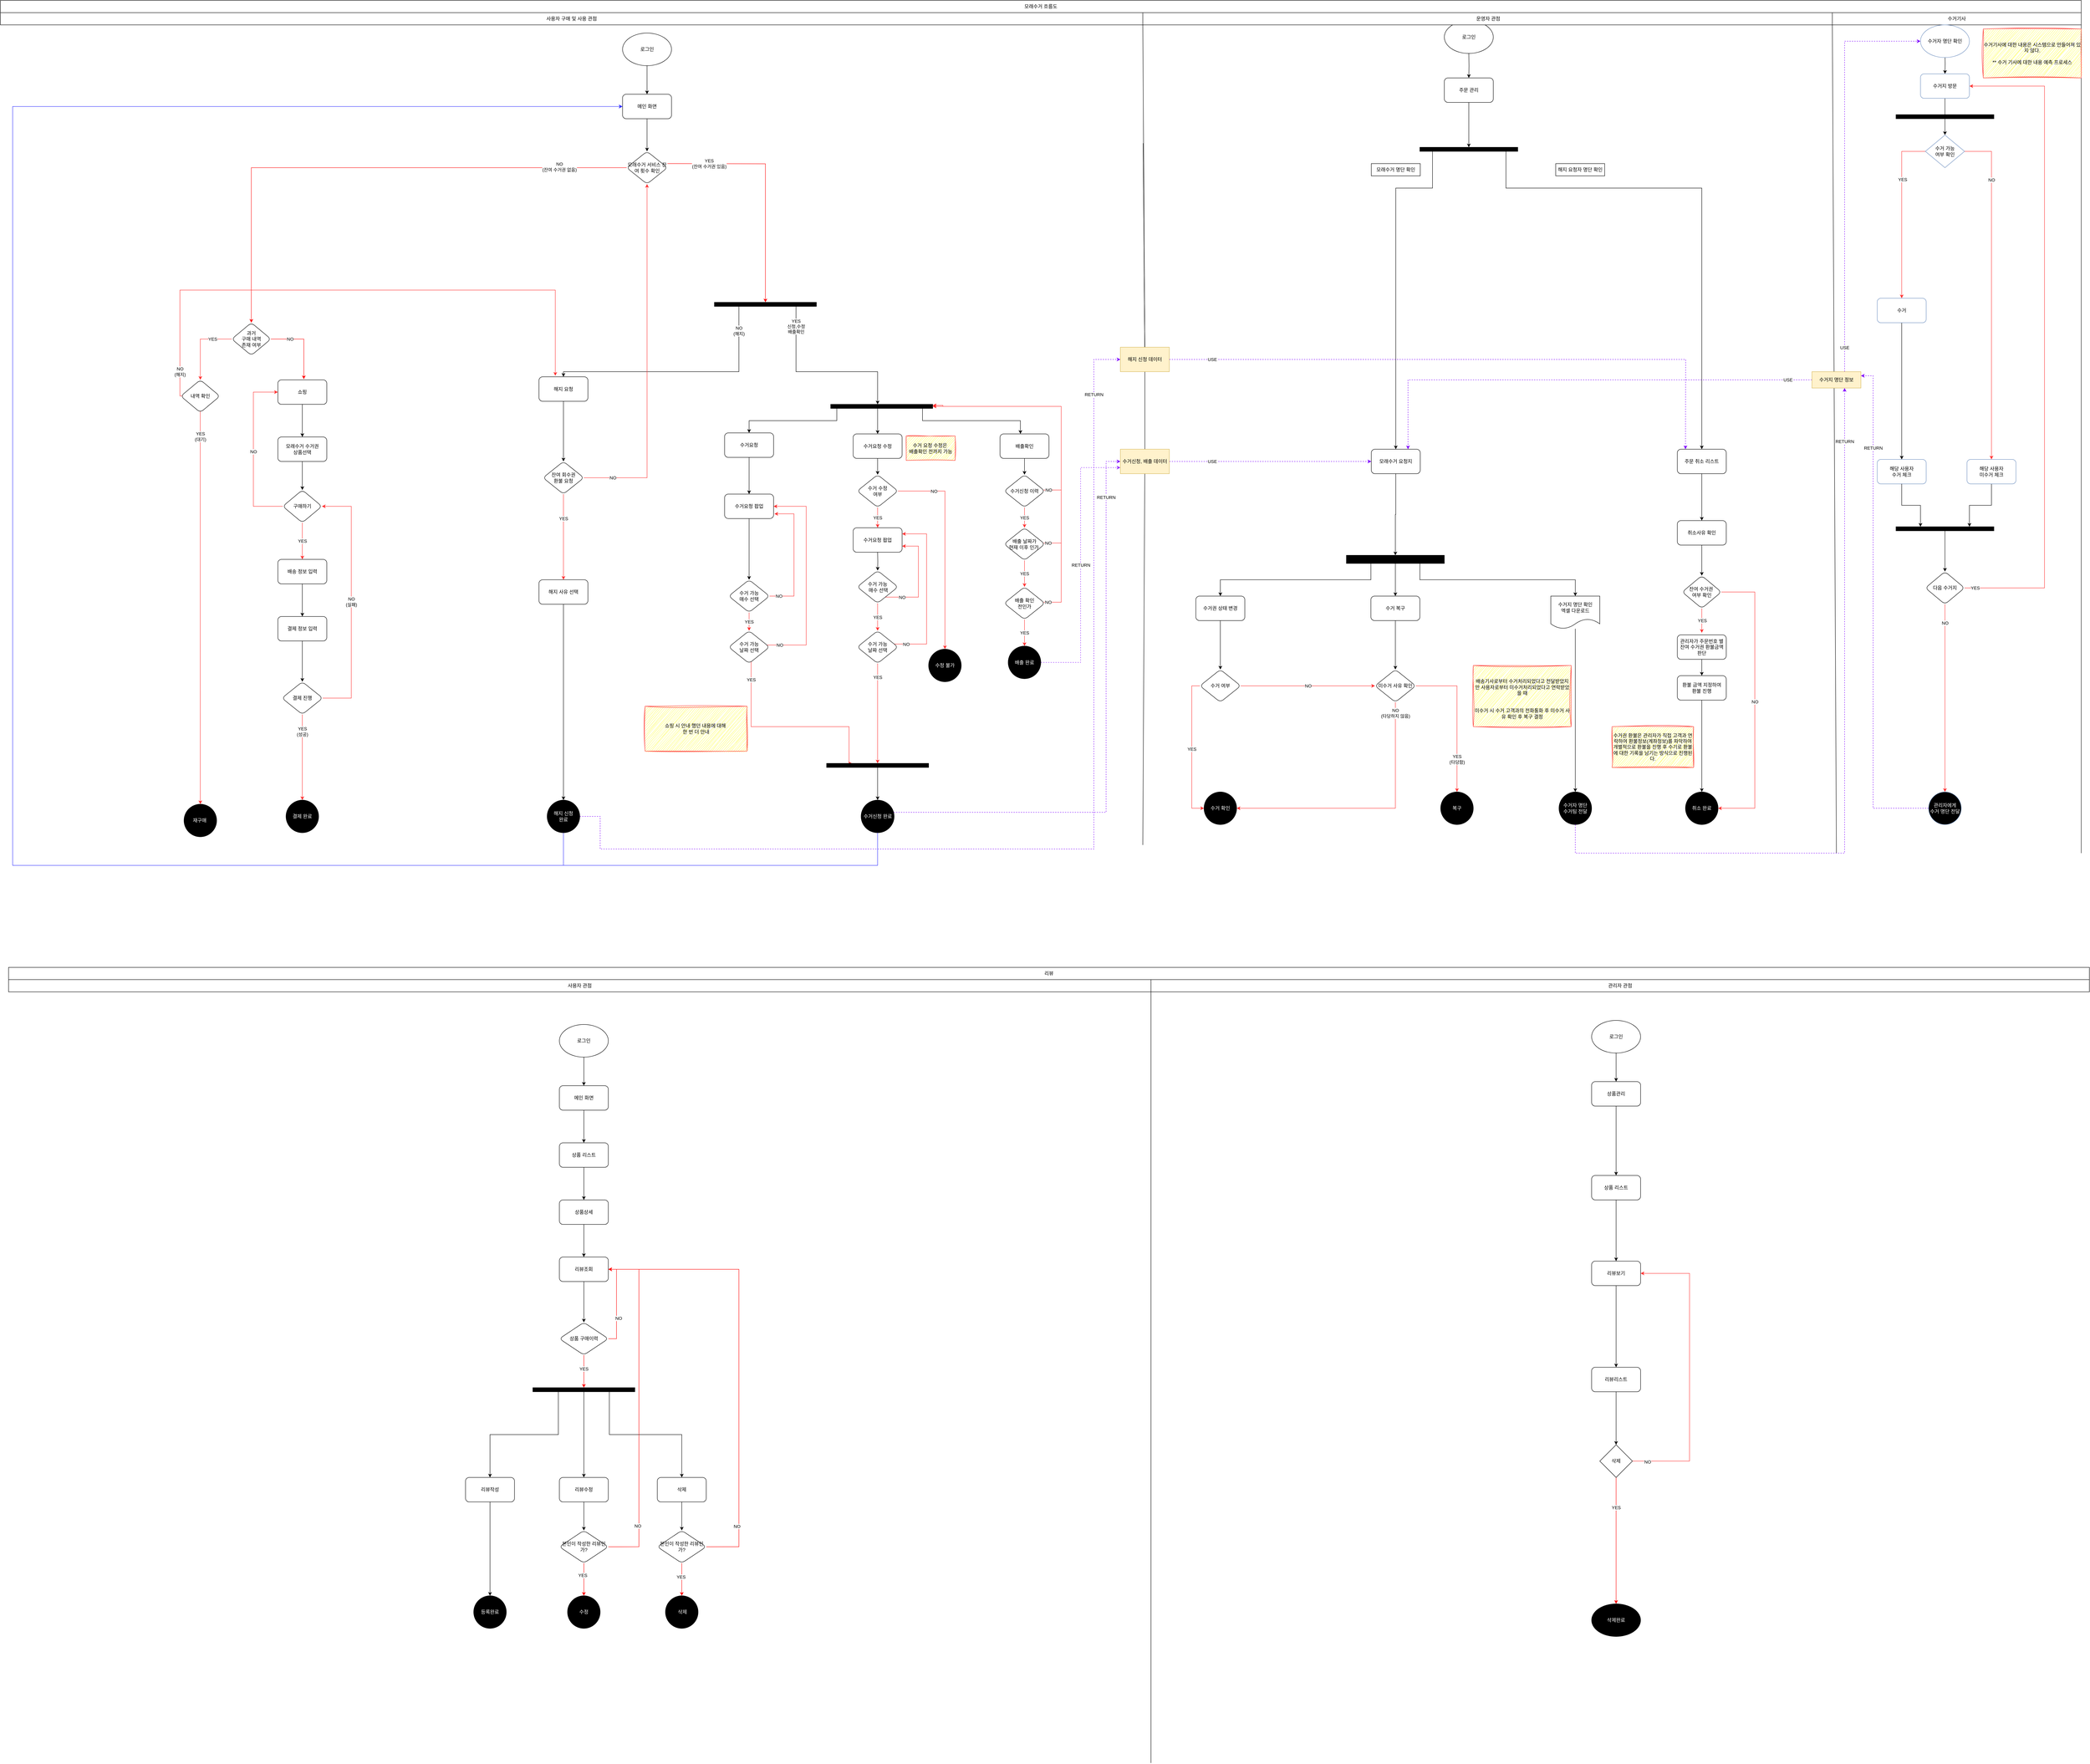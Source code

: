 <mxfile version="22.1.3" type="device">
  <diagram id="C5RBs43oDa-KdzZeNtuy" name="Page-1">
    <mxGraphModel dx="3834" dy="2670" grid="1" gridSize="10" guides="1" tooltips="1" connect="1" arrows="1" fold="1" page="1" pageScale="1" pageWidth="1200" pageHeight="1920" math="0" shadow="0">
      <root>
        <mxCell id="WIyWlLk6GJQsqaUBKTNV-0" />
        <mxCell id="WIyWlLk6GJQsqaUBKTNV-1" parent="WIyWlLk6GJQsqaUBKTNV-0" />
        <mxCell id="hfUMV4JjxT8LaMkukJHo-105" value="" style="edgeStyle=orthogonalEdgeStyle;rounded=0;orthogonalLoop=1;jettySize=auto;html=1;" parent="WIyWlLk6GJQsqaUBKTNV-1" target="hfUMV4JjxT8LaMkukJHo-104" edge="1">
          <mxGeometry relative="1" as="geometry">
            <mxPoint x="2039" as="sourcePoint" />
          </mxGeometry>
        </mxCell>
        <mxCell id="hfUMV4JjxT8LaMkukJHo-83" value="로그인" style="ellipse;whiteSpace=wrap;html=1;" parent="WIyWlLk6GJQsqaUBKTNV-1" vertex="1">
          <mxGeometry x="1979" y="-80" width="120" height="80" as="geometry" />
        </mxCell>
        <mxCell id="hfUMV4JjxT8LaMkukJHo-98" value="모래수거 흐름도" style="shape=process;whiteSpace=wrap;html=1;backgroundOutline=1;size=0;" parent="WIyWlLk6GJQsqaUBKTNV-1" vertex="1">
          <mxGeometry x="-1560" y="-130" width="5100" height="30" as="geometry" />
        </mxCell>
        <mxCell id="hfUMV4JjxT8LaMkukJHo-99" value="사용자 구매 및 사용 관점" style="shape=process;whiteSpace=wrap;html=1;backgroundOutline=1;size=0;" parent="WIyWlLk6GJQsqaUBKTNV-1" vertex="1">
          <mxGeometry x="-1560" y="-100" width="2800" height="30" as="geometry" />
        </mxCell>
        <mxCell id="hfUMV4JjxT8LaMkukJHo-102" value="" style="endArrow=none;html=1;rounded=0;" parent="WIyWlLk6GJQsqaUBKTNV-1" source="mL5LW55gpTMhC8oxr1yt-1" edge="1">
          <mxGeometry width="50" height="50" relative="1" as="geometry">
            <mxPoint x="1240" y="1940" as="sourcePoint" />
            <mxPoint x="1240" y="-70" as="targetPoint" />
          </mxGeometry>
        </mxCell>
        <mxCell id="hfUMV4JjxT8LaMkukJHo-103" value="&amp;nbsp;운영자 관점" style="shape=process;whiteSpace=wrap;html=1;backgroundOutline=1;size=0;" parent="WIyWlLk6GJQsqaUBKTNV-1" vertex="1">
          <mxGeometry x="1240" y="-100" width="1690" height="30" as="geometry" />
        </mxCell>
        <mxCell id="3d2tBKjzDwxo3XAQTUSo-72" style="edgeStyle=orthogonalEdgeStyle;rounded=0;orthogonalLoop=1;jettySize=auto;html=1;entryX=0.5;entryY=0;entryDx=0;entryDy=0;" parent="WIyWlLk6GJQsqaUBKTNV-1" source="hfUMV4JjxT8LaMkukJHo-104" target="3d2tBKjzDwxo3XAQTUSo-36" edge="1">
          <mxGeometry relative="1" as="geometry" />
        </mxCell>
        <mxCell id="hfUMV4JjxT8LaMkukJHo-104" value="주문 관리" style="rounded=1;whiteSpace=wrap;html=1;" parent="WIyWlLk6GJQsqaUBKTNV-1" vertex="1">
          <mxGeometry x="1979" y="60" width="120" height="60" as="geometry" />
        </mxCell>
        <mxCell id="rPkNx3lefUZQREJ5seEW-12" style="edgeStyle=orthogonalEdgeStyle;rounded=0;orthogonalLoop=1;jettySize=auto;html=1;entryX=0.5;entryY=0;entryDx=0;entryDy=0;" parent="WIyWlLk6GJQsqaUBKTNV-1" source="hfUMV4JjxT8LaMkukJHo-106" target="3d2tBKjzDwxo3XAQTUSo-114" edge="1">
          <mxGeometry relative="1" as="geometry" />
        </mxCell>
        <mxCell id="hfUMV4JjxT8LaMkukJHo-106" value="모래수거 요청지" style="whiteSpace=wrap;html=1;rounded=1;" parent="WIyWlLk6GJQsqaUBKTNV-1" vertex="1">
          <mxGeometry x="1800" y="970" width="120" height="60" as="geometry" />
        </mxCell>
        <mxCell id="3d2tBKjzDwxo3XAQTUSo-127" value="" style="edgeStyle=orthogonalEdgeStyle;rounded=0;orthogonalLoop=1;jettySize=auto;html=1;entryX=0.5;entryY=0;entryDx=0;entryDy=0;" parent="WIyWlLk6GJQsqaUBKTNV-1" source="hfUMV4JjxT8LaMkukJHo-305" target="3d2tBKjzDwxo3XAQTUSo-134" edge="1">
          <mxGeometry relative="1" as="geometry">
            <mxPoint x="1680" y="1485" as="targetPoint" />
            <Array as="points" />
          </mxGeometry>
        </mxCell>
        <mxCell id="hfUMV4JjxT8LaMkukJHo-305" value="수거지 명단 확인&lt;br&gt;엑셀 다운로드" style="shape=document;whiteSpace=wrap;html=1;boundedLbl=1;" parent="WIyWlLk6GJQsqaUBKTNV-1" vertex="1">
          <mxGeometry x="2240" y="1330" width="120" height="80" as="geometry" />
        </mxCell>
        <mxCell id="hfUMV4JjxT8LaMkukJHo-308" value="수거기사" style="shape=process;whiteSpace=wrap;html=1;backgroundOutline=1;size=0;" parent="WIyWlLk6GJQsqaUBKTNV-1" vertex="1">
          <mxGeometry x="2930" y="-100" width="610" height="30" as="geometry" />
        </mxCell>
        <mxCell id="hfUMV4JjxT8LaMkukJHo-320" value="&lt;br&gt;배송기사로부터 수거처리되었다고 전달받았지만 사용자로부터 미수거처리되었다고 연락받았을 때&lt;br&gt;&lt;br&gt;&lt;br&gt;미수거 시 수거 고객과의 전화통화 후 미수거 사유 확인 후 복구 결정" style="text;html=1;strokeColor=#FF3333;fillColor=#FFFF33;align=center;verticalAlign=middle;whiteSpace=wrap;rounded=0;sketch=1;curveFitting=1;jiggle=2;" parent="WIyWlLk6GJQsqaUBKTNV-1" vertex="1">
          <mxGeometry x="2050" y="1500" width="240" height="150" as="geometry" />
        </mxCell>
        <mxCell id="hfUMV4JjxT8LaMkukJHo-351" value="" style="edgeStyle=orthogonalEdgeStyle;rounded=0;orthogonalLoop=1;jettySize=auto;html=1;" parent="WIyWlLk6GJQsqaUBKTNV-1" target="hfUMV4JjxT8LaMkukJHo-350" edge="1">
          <mxGeometry relative="1" as="geometry">
            <mxPoint x="3206" as="sourcePoint" />
          </mxGeometry>
        </mxCell>
        <mxCell id="hfUMV4JjxT8LaMkukJHo-355" style="edgeStyle=orthogonalEdgeStyle;rounded=0;orthogonalLoop=1;jettySize=auto;html=1;entryX=0.5;entryY=0;entryDx=0;entryDy=0;" parent="WIyWlLk6GJQsqaUBKTNV-1" source="hfUMV4JjxT8LaMkukJHo-350" target="hfUMV4JjxT8LaMkukJHo-354" edge="1">
          <mxGeometry relative="1" as="geometry" />
        </mxCell>
        <mxCell id="hfUMV4JjxT8LaMkukJHo-350" value="수거지 방문" style="rounded=1;whiteSpace=wrap;html=1;fillColor=#FFFFFF;strokeColor=#6c8ebf;" parent="WIyWlLk6GJQsqaUBKTNV-1" vertex="1">
          <mxGeometry x="3146" y="50" width="120" height="60" as="geometry" />
        </mxCell>
        <mxCell id="hfUMV4JjxT8LaMkukJHo-365" value="" style="edgeStyle=orthogonalEdgeStyle;rounded=0;orthogonalLoop=1;jettySize=auto;html=1;strokeColor=#FF3333;exitX=0;exitY=0.5;exitDx=0;exitDy=0;" parent="WIyWlLk6GJQsqaUBKTNV-1" source="hfUMV4JjxT8LaMkukJHo-354" target="hfUMV4JjxT8LaMkukJHo-364" edge="1">
          <mxGeometry relative="1" as="geometry" />
        </mxCell>
        <mxCell id="rPkNx3lefUZQREJ5seEW-53" value="YES" style="edgeLabel;html=1;align=center;verticalAlign=middle;resizable=0;points=[];" parent="hfUMV4JjxT8LaMkukJHo-365" connectable="0" vertex="1">
          <mxGeometry x="-0.392" y="2" relative="1" as="geometry">
            <mxPoint as="offset" />
          </mxGeometry>
        </mxCell>
        <mxCell id="hfUMV4JjxT8LaMkukJHo-367" value="NO" style="edgeStyle=orthogonalEdgeStyle;rounded=0;orthogonalLoop=1;jettySize=auto;html=1;strokeColor=#FF3333;entryX=0.5;entryY=0;entryDx=0;entryDy=0;" parent="WIyWlLk6GJQsqaUBKTNV-1" source="hfUMV4JjxT8LaMkukJHo-354" target="hfUMV4JjxT8LaMkukJHo-366" edge="1">
          <mxGeometry x="-0.669" relative="1" as="geometry">
            <mxPoint x="3090" y="470" as="targetPoint" />
            <mxPoint as="offset" />
          </mxGeometry>
        </mxCell>
        <mxCell id="hfUMV4JjxT8LaMkukJHo-354" value="수거 가능&lt;br&gt;여부 확인" style="rhombus;whiteSpace=wrap;html=1;fillColor=#FFFFFF;strokeColor=#6c8ebf;" parent="WIyWlLk6GJQsqaUBKTNV-1" vertex="1">
          <mxGeometry x="3158" y="200" width="96" height="80" as="geometry" />
        </mxCell>
        <mxCell id="hfUMV4JjxT8LaMkukJHo-359" value="수거자 명단 확인" style="ellipse;whiteSpace=wrap;html=1;fillColor=#FFFFFF;strokeColor=#6c8ebf;" parent="WIyWlLk6GJQsqaUBKTNV-1" vertex="1">
          <mxGeometry x="3146" y="-70" width="120" height="80" as="geometry" />
        </mxCell>
        <mxCell id="hfUMV4JjxT8LaMkukJHo-360" value="" style="endArrow=none;html=1;rounded=0;" parent="WIyWlLk6GJQsqaUBKTNV-1" edge="1">
          <mxGeometry width="50" height="50" relative="1" as="geometry">
            <mxPoint x="2940" y="1960" as="sourcePoint" />
            <mxPoint x="2930" y="-70" as="targetPoint" />
          </mxGeometry>
        </mxCell>
        <mxCell id="rPkNx3lefUZQREJ5seEW-56" style="edgeStyle=orthogonalEdgeStyle;rounded=0;orthogonalLoop=1;jettySize=auto;html=1;" parent="WIyWlLk6GJQsqaUBKTNV-1" source="hfUMV4JjxT8LaMkukJHo-364" target="hfUMV4JjxT8LaMkukJHo-368" edge="1">
          <mxGeometry relative="1" as="geometry" />
        </mxCell>
        <mxCell id="hfUMV4JjxT8LaMkukJHo-364" value="수거" style="rounded=1;whiteSpace=wrap;html=1;fillColor=#FFFFFF;strokeColor=#6c8ebf;" parent="WIyWlLk6GJQsqaUBKTNV-1" vertex="1">
          <mxGeometry x="3040" y="600" width="120" height="60" as="geometry" />
        </mxCell>
        <mxCell id="3d2tBKjzDwxo3XAQTUSo-277" style="edgeStyle=orthogonalEdgeStyle;rounded=0;orthogonalLoop=1;jettySize=auto;html=1;exitX=0.5;exitY=1;exitDx=0;exitDy=0;entryX=0.75;entryY=0;entryDx=0;entryDy=0;" parent="WIyWlLk6GJQsqaUBKTNV-1" source="hfUMV4JjxT8LaMkukJHo-366" target="3d2tBKjzDwxo3XAQTUSo-274" edge="1">
          <mxGeometry relative="1" as="geometry" />
        </mxCell>
        <mxCell id="hfUMV4JjxT8LaMkukJHo-366" value="해당 사용자 &lt;br&gt;미수거 체크" style="rounded=1;whiteSpace=wrap;html=1;fillColor=#FFFFFF;strokeColor=#6c8ebf;" parent="WIyWlLk6GJQsqaUBKTNV-1" vertex="1">
          <mxGeometry x="3260" y="995" width="120" height="60" as="geometry" />
        </mxCell>
        <mxCell id="3d2tBKjzDwxo3XAQTUSo-25" value="" style="edgeStyle=orthogonalEdgeStyle;rounded=0;orthogonalLoop=1;jettySize=auto;html=1;" parent="WIyWlLk6GJQsqaUBKTNV-1" edge="1">
          <mxGeometry relative="1" as="geometry">
            <mxPoint x="490" y="1170" as="sourcePoint" />
          </mxGeometry>
        </mxCell>
        <mxCell id="3d2tBKjzDwxo3XAQTUSo-31" value="" style="endArrow=none;html=1;rounded=0;" parent="WIyWlLk6GJQsqaUBKTNV-1" edge="1">
          <mxGeometry width="50" height="50" relative="1" as="geometry">
            <mxPoint x="3540" y="1960" as="sourcePoint" />
            <mxPoint x="3540" y="-84" as="targetPoint" />
          </mxGeometry>
        </mxCell>
        <mxCell id="3d2tBKjzDwxo3XAQTUSo-48" style="edgeStyle=orthogonalEdgeStyle;rounded=0;orthogonalLoop=1;jettySize=auto;html=1;" parent="WIyWlLk6GJQsqaUBKTNV-1" source="3d2tBKjzDwxo3XAQTUSo-36" target="hfUMV4JjxT8LaMkukJHo-106" edge="1">
          <mxGeometry relative="1" as="geometry">
            <Array as="points">
              <mxPoint x="1950" y="330" />
              <mxPoint x="1860" y="330" />
            </Array>
          </mxGeometry>
        </mxCell>
        <mxCell id="3d2tBKjzDwxo3XAQTUSo-50" style="edgeStyle=orthogonalEdgeStyle;rounded=0;orthogonalLoop=1;jettySize=auto;html=1;" parent="WIyWlLk6GJQsqaUBKTNV-1" source="3d2tBKjzDwxo3XAQTUSo-36" target="3d2tBKjzDwxo3XAQTUSo-42" edge="1">
          <mxGeometry relative="1" as="geometry">
            <Array as="points">
              <mxPoint x="2130" y="330" />
              <mxPoint x="2610" y="330" />
            </Array>
          </mxGeometry>
        </mxCell>
        <mxCell id="3d2tBKjzDwxo3XAQTUSo-36" value="" style="whiteSpace=wrap;html=1;rounded=0;shadow=0;comic=0;labelBackgroundColor=none;strokeWidth=1;fillColor=#000000;fontFamily=Verdana;fontSize=12;align=center;rotation=0;" parent="WIyWlLk6GJQsqaUBKTNV-1" vertex="1">
          <mxGeometry x="1919" y="230" width="240" height="10" as="geometry" />
        </mxCell>
        <mxCell id="3d2tBKjzDwxo3XAQTUSo-55" value="" style="edgeStyle=orthogonalEdgeStyle;rounded=0;orthogonalLoop=1;jettySize=auto;html=1;" parent="WIyWlLk6GJQsqaUBKTNV-1" source="3d2tBKjzDwxo3XAQTUSo-42" target="3d2tBKjzDwxo3XAQTUSo-54" edge="1">
          <mxGeometry relative="1" as="geometry" />
        </mxCell>
        <mxCell id="3d2tBKjzDwxo3XAQTUSo-42" value="주문 취소 리스트" style="rounded=1;whiteSpace=wrap;html=1;" parent="WIyWlLk6GJQsqaUBKTNV-1" vertex="1">
          <mxGeometry x="2550" y="970" width="120" height="60" as="geometry" />
        </mxCell>
        <mxCell id="3d2tBKjzDwxo3XAQTUSo-53" value="" style="endArrow=none;html=1;rounded=0;" parent="WIyWlLk6GJQsqaUBKTNV-1" source="mL5LW55gpTMhC8oxr1yt-1" edge="1">
          <mxGeometry width="50" height="50" relative="1" as="geometry">
            <mxPoint x="1240" y="1940" as="sourcePoint" />
            <mxPoint x="1241.145" y="220" as="targetPoint" />
          </mxGeometry>
        </mxCell>
        <mxCell id="3d2tBKjzDwxo3XAQTUSo-57" style="edgeStyle=orthogonalEdgeStyle;rounded=0;orthogonalLoop=1;jettySize=auto;html=1;entryX=0.5;entryY=0;entryDx=0;entryDy=0;" parent="WIyWlLk6GJQsqaUBKTNV-1" source="3d2tBKjzDwxo3XAQTUSo-54" target="3d2tBKjzDwxo3XAQTUSo-56" edge="1">
          <mxGeometry relative="1" as="geometry" />
        </mxCell>
        <mxCell id="3d2tBKjzDwxo3XAQTUSo-54" value="취소사유 확인" style="whiteSpace=wrap;html=1;rounded=1;" parent="WIyWlLk6GJQsqaUBKTNV-1" vertex="1">
          <mxGeometry x="2550" y="1145" width="120" height="60" as="geometry" />
        </mxCell>
        <mxCell id="3d2tBKjzDwxo3XAQTUSo-59" value="NO" style="edgeStyle=orthogonalEdgeStyle;rounded=0;orthogonalLoop=1;jettySize=auto;html=1;strokeColor=#FF3333;entryX=1;entryY=0.5;entryDx=0;entryDy=0;exitX=1;exitY=0.5;exitDx=0;exitDy=0;" parent="WIyWlLk6GJQsqaUBKTNV-1" source="3d2tBKjzDwxo3XAQTUSo-56" target="3d2tBKjzDwxo3XAQTUSo-71" edge="1">
          <mxGeometry relative="1" as="geometry">
            <mxPoint x="2810" y="1320" as="targetPoint" />
            <Array as="points">
              <mxPoint x="2740" y="1320" />
              <mxPoint x="2740" y="1850" />
            </Array>
          </mxGeometry>
        </mxCell>
        <mxCell id="3d2tBKjzDwxo3XAQTUSo-67" value="YES" style="edgeStyle=orthogonalEdgeStyle;rounded=0;orthogonalLoop=1;jettySize=auto;html=1;strokeColor=#FF3333;" parent="WIyWlLk6GJQsqaUBKTNV-1" source="3d2tBKjzDwxo3XAQTUSo-56" edge="1">
          <mxGeometry relative="1" as="geometry">
            <mxPoint x="2610" y="1420" as="targetPoint" />
          </mxGeometry>
        </mxCell>
        <mxCell id="3d2tBKjzDwxo3XAQTUSo-56" value="잔여 수거권&amp;nbsp;&lt;br&gt;여부 확인" style="rhombus;whiteSpace=wrap;html=1;rounded=1;" parent="WIyWlLk6GJQsqaUBKTNV-1" vertex="1">
          <mxGeometry x="2562" y="1280" width="96" height="80" as="geometry" />
        </mxCell>
        <mxCell id="3d2tBKjzDwxo3XAQTUSo-61" value="수거권 환불은 관리자가 직접 고객과 연락하여 환불정보(계좌정보)를 파악하여 개별적으로 환불을 진행 후 수기로 환불에 대한 기록을 남기는 방식으로 진행된다." style="text;html=1;strokeColor=#FF3333;fillColor=#FFFF33;align=center;verticalAlign=middle;whiteSpace=wrap;rounded=0;sketch=1;curveFitting=1;jiggle=2;" parent="WIyWlLk6GJQsqaUBKTNV-1" vertex="1">
          <mxGeometry x="2390" y="1650" width="200" height="100" as="geometry" />
        </mxCell>
        <mxCell id="3d2tBKjzDwxo3XAQTUSo-75" value="" style="edgeStyle=orthogonalEdgeStyle;rounded=0;orthogonalLoop=1;jettySize=auto;html=1;" parent="WIyWlLk6GJQsqaUBKTNV-1" source="3d2tBKjzDwxo3XAQTUSo-66" target="3d2tBKjzDwxo3XAQTUSo-74" edge="1">
          <mxGeometry relative="1" as="geometry" />
        </mxCell>
        <mxCell id="3d2tBKjzDwxo3XAQTUSo-66" value="관리자가 주문번호 별 잔여 수거권 환불금액 판단" style="rounded=1;whiteSpace=wrap;html=1;" parent="WIyWlLk6GJQsqaUBKTNV-1" vertex="1">
          <mxGeometry x="2550" y="1425" width="120" height="60" as="geometry" />
        </mxCell>
        <mxCell id="3d2tBKjzDwxo3XAQTUSo-71" value="취소 완료" style="ellipse;whiteSpace=wrap;html=1;aspect=fixed;fillColor=#000000;fontColor=#FFFFFF;" parent="WIyWlLk6GJQsqaUBKTNV-1" vertex="1">
          <mxGeometry x="2570" y="1810" width="80" height="80" as="geometry" />
        </mxCell>
        <mxCell id="3d2tBKjzDwxo3XAQTUSo-77" style="edgeStyle=orthogonalEdgeStyle;rounded=0;orthogonalLoop=1;jettySize=auto;html=1;entryX=0.5;entryY=0;entryDx=0;entryDy=0;" parent="WIyWlLk6GJQsqaUBKTNV-1" source="3d2tBKjzDwxo3XAQTUSo-74" target="3d2tBKjzDwxo3XAQTUSo-71" edge="1">
          <mxGeometry relative="1" as="geometry" />
        </mxCell>
        <mxCell id="3d2tBKjzDwxo3XAQTUSo-74" value="환불 금액 지정하여 &lt;br&gt;환불 진행" style="whiteSpace=wrap;html=1;rounded=1;" parent="WIyWlLk6GJQsqaUBKTNV-1" vertex="1">
          <mxGeometry x="2550" y="1525" width="120" height="60" as="geometry" />
        </mxCell>
        <mxCell id="3d2tBKjzDwxo3XAQTUSo-78" value="모래수거 명단 확인" style="text;html=1;strokeColor=default;fillColor=none;align=center;verticalAlign=middle;whiteSpace=wrap;rounded=0;" parent="WIyWlLk6GJQsqaUBKTNV-1" vertex="1">
          <mxGeometry x="1800" y="270" width="120" height="30" as="geometry" />
        </mxCell>
        <mxCell id="3d2tBKjzDwxo3XAQTUSo-79" value="해지 요청자 명단 확인" style="text;html=1;strokeColor=default;fillColor=none;align=center;verticalAlign=middle;whiteSpace=wrap;rounded=0;" parent="WIyWlLk6GJQsqaUBKTNV-1" vertex="1">
          <mxGeometry x="2252" y="270" width="120" height="30" as="geometry" />
        </mxCell>
        <mxCell id="3d2tBKjzDwxo3XAQTUSo-105" value="수거기사에 대한 내용은 시스템으로 만들어져 있지 않다.&lt;br&gt;&lt;br&gt;** 수거 기사에 대한 내용 예측 프로세스" style="text;html=1;strokeColor=#FF3333;fillColor=#FFFF33;align=center;verticalAlign=middle;whiteSpace=wrap;rounded=0;sketch=1;curveFitting=1;jiggle=2;" parent="WIyWlLk6GJQsqaUBKTNV-1" vertex="1">
          <mxGeometry x="3300" y="-60" width="240" height="120" as="geometry" />
        </mxCell>
        <mxCell id="3d2tBKjzDwxo3XAQTUSo-119" style="edgeStyle=orthogonalEdgeStyle;rounded=0;orthogonalLoop=1;jettySize=auto;html=1;entryX=0.5;entryY=0;entryDx=0;entryDy=0;exitX=0.25;exitY=1;exitDx=0;exitDy=0;" parent="WIyWlLk6GJQsqaUBKTNV-1" source="3d2tBKjzDwxo3XAQTUSo-114" target="rPkNx3lefUZQREJ5seEW-38" edge="1">
          <mxGeometry relative="1" as="geometry">
            <mxPoint x="1488" y="1315" as="targetPoint" />
          </mxGeometry>
        </mxCell>
        <mxCell id="rPkNx3lefUZQREJ5seEW-44" style="edgeStyle=orthogonalEdgeStyle;rounded=0;orthogonalLoop=1;jettySize=auto;html=1;exitX=0.75;exitY=1;exitDx=0;exitDy=0;" parent="WIyWlLk6GJQsqaUBKTNV-1" source="3d2tBKjzDwxo3XAQTUSo-114" target="hfUMV4JjxT8LaMkukJHo-305" edge="1">
          <mxGeometry relative="1" as="geometry" />
        </mxCell>
        <mxCell id="f3Tv7JB4kyNmLcIMs9Kd-9" style="edgeStyle=orthogonalEdgeStyle;rounded=0;orthogonalLoop=1;jettySize=auto;html=1;" parent="WIyWlLk6GJQsqaUBKTNV-1" source="3d2tBKjzDwxo3XAQTUSo-114" target="rPkNx3lefUZQREJ5seEW-28" edge="1">
          <mxGeometry relative="1" as="geometry" />
        </mxCell>
        <mxCell id="3d2tBKjzDwxo3XAQTUSo-114" value="" style="whiteSpace=wrap;html=1;rounded=0;shadow=0;comic=0;labelBackgroundColor=none;strokeWidth=1;fillColor=#000000;fontFamily=Verdana;fontSize=12;align=center;rotation=0;" parent="WIyWlLk6GJQsqaUBKTNV-1" vertex="1">
          <mxGeometry x="1739" y="1230" width="240" height="20" as="geometry" />
        </mxCell>
        <mxCell id="3d2tBKjzDwxo3XAQTUSo-311" value="USE" style="edgeStyle=orthogonalEdgeStyle;rounded=0;orthogonalLoop=1;jettySize=auto;html=1;entryX=0;entryY=0.5;entryDx=0;entryDy=0;strokeColor=#7F00FF;dashed=1;" parent="WIyWlLk6GJQsqaUBKTNV-1" source="hfUMV4JjxT8LaMkukJHo-342" target="hfUMV4JjxT8LaMkukJHo-359" edge="1">
          <mxGeometry x="-0.882" relative="1" as="geometry">
            <Array as="points">
              <mxPoint x="2960" y="-30" />
            </Array>
            <mxPoint as="offset" />
          </mxGeometry>
        </mxCell>
        <mxCell id="3d2tBKjzDwxo3XAQTUSo-134" value="수거자 명단&lt;br style=&quot;border-color: var(--border-color);&quot;&gt;수거팀 전달" style="ellipse;whiteSpace=wrap;html=1;aspect=fixed;fillColor=#000000;fontColor=#FFFFFF;" parent="WIyWlLk6GJQsqaUBKTNV-1" vertex="1">
          <mxGeometry x="2260" y="1810" width="80" height="80" as="geometry" />
        </mxCell>
        <mxCell id="3d2tBKjzDwxo3XAQTUSo-224" style="edgeStyle=orthogonalEdgeStyle;rounded=0;orthogonalLoop=1;jettySize=auto;html=1;" parent="WIyWlLk6GJQsqaUBKTNV-1" source="rPkNx3lefUZQREJ5seEW-28" target="3d2tBKjzDwxo3XAQTUSo-221" edge="1">
          <mxGeometry relative="1" as="geometry" />
        </mxCell>
        <mxCell id="rPkNx3lefUZQREJ5seEW-28" value="수거 복구" style="rounded=1;whiteSpace=wrap;html=1;" parent="WIyWlLk6GJQsqaUBKTNV-1" vertex="1">
          <mxGeometry x="1799" y="1330" width="120" height="60" as="geometry" />
        </mxCell>
        <mxCell id="3d2tBKjzDwxo3XAQTUSo-227" style="edgeStyle=orthogonalEdgeStyle;rounded=0;orthogonalLoop=1;jettySize=auto;html=1;entryX=0.5;entryY=0;entryDx=0;entryDy=0;" parent="WIyWlLk6GJQsqaUBKTNV-1" source="rPkNx3lefUZQREJ5seEW-38" target="3d2tBKjzDwxo3XAQTUSo-222" edge="1">
          <mxGeometry relative="1" as="geometry" />
        </mxCell>
        <mxCell id="rPkNx3lefUZQREJ5seEW-38" value="수거권 상태 변경" style="rounded=1;whiteSpace=wrap;html=1;" parent="WIyWlLk6GJQsqaUBKTNV-1" vertex="1">
          <mxGeometry x="1370" y="1330" width="120" height="60" as="geometry" />
        </mxCell>
        <mxCell id="3d2tBKjzDwxo3XAQTUSo-231" value="NO&lt;br&gt;(타당하지 않음)" style="edgeStyle=orthogonalEdgeStyle;rounded=0;orthogonalLoop=1;jettySize=auto;html=1;entryX=1;entryY=0.5;entryDx=0;entryDy=0;strokeColor=#FF3333;exitX=0.5;exitY=1;exitDx=0;exitDy=0;" parent="WIyWlLk6GJQsqaUBKTNV-1" source="3d2tBKjzDwxo3XAQTUSo-221" target="3d2tBKjzDwxo3XAQTUSo-226" edge="1">
          <mxGeometry x="-0.918" relative="1" as="geometry">
            <mxPoint as="offset" />
          </mxGeometry>
        </mxCell>
        <mxCell id="3d2tBKjzDwxo3XAQTUSo-236" value="YES&lt;br&gt;(타당함)" style="edgeStyle=orthogonalEdgeStyle;rounded=0;orthogonalLoop=1;jettySize=auto;html=1;entryX=0.5;entryY=0;entryDx=0;entryDy=0;strokeColor=#FF3333;" parent="WIyWlLk6GJQsqaUBKTNV-1" source="3d2tBKjzDwxo3XAQTUSo-221" target="3d2tBKjzDwxo3XAQTUSo-225" edge="1">
          <mxGeometry x="0.556" relative="1" as="geometry">
            <mxPoint as="offset" />
          </mxGeometry>
        </mxCell>
        <mxCell id="3d2tBKjzDwxo3XAQTUSo-221" value="미수거 사유 확인" style="rhombus;whiteSpace=wrap;html=1;rounded=1;" parent="WIyWlLk6GJQsqaUBKTNV-1" vertex="1">
          <mxGeometry x="1809" y="1510" width="100" height="80" as="geometry" />
        </mxCell>
        <mxCell id="3d2tBKjzDwxo3XAQTUSo-229" value="YES" style="edgeStyle=orthogonalEdgeStyle;rounded=0;orthogonalLoop=1;jettySize=auto;html=1;entryX=0;entryY=0.5;entryDx=0;entryDy=0;strokeColor=#FF3333;" parent="WIyWlLk6GJQsqaUBKTNV-1" source="3d2tBKjzDwxo3XAQTUSo-222" target="3d2tBKjzDwxo3XAQTUSo-226" edge="1">
          <mxGeometry relative="1" as="geometry">
            <Array as="points">
              <mxPoint x="1360" y="1550" />
              <mxPoint x="1360" y="1850" />
            </Array>
          </mxGeometry>
        </mxCell>
        <mxCell id="3d2tBKjzDwxo3XAQTUSo-234" value="NO" style="edgeStyle=orthogonalEdgeStyle;rounded=0;orthogonalLoop=1;jettySize=auto;html=1;entryX=0;entryY=0.5;entryDx=0;entryDy=0;strokeColor=#FF3333;" parent="WIyWlLk6GJQsqaUBKTNV-1" source="3d2tBKjzDwxo3XAQTUSo-222" target="3d2tBKjzDwxo3XAQTUSo-221" edge="1">
          <mxGeometry relative="1" as="geometry" />
        </mxCell>
        <mxCell id="3d2tBKjzDwxo3XAQTUSo-222" value="수거 여부" style="rhombus;whiteSpace=wrap;html=1;rounded=1;" parent="WIyWlLk6GJQsqaUBKTNV-1" vertex="1">
          <mxGeometry x="1380" y="1510" width="100" height="80" as="geometry" />
        </mxCell>
        <mxCell id="3d2tBKjzDwxo3XAQTUSo-225" value="복구" style="ellipse;whiteSpace=wrap;html=1;aspect=fixed;fillColor=#000000;fontColor=#FFFFFF;" parent="WIyWlLk6GJQsqaUBKTNV-1" vertex="1">
          <mxGeometry x="1970" y="1810" width="80" height="80" as="geometry" />
        </mxCell>
        <mxCell id="3d2tBKjzDwxo3XAQTUSo-226" value="수거 확인" style="ellipse;whiteSpace=wrap;html=1;aspect=fixed;fillColor=#000000;fontColor=#FFFFFF;" parent="WIyWlLk6GJQsqaUBKTNV-1" vertex="1">
          <mxGeometry x="1390" y="1810" width="80" height="80" as="geometry" />
        </mxCell>
        <mxCell id="hfUMV4JjxT8LaMkukJHo-368" value="해당 사용자&lt;br&gt;수거 체크" style="rounded=1;whiteSpace=wrap;html=1;fillColor=#FFFFFF;strokeColor=#6c8ebf;" parent="WIyWlLk6GJQsqaUBKTNV-1" vertex="1">
          <mxGeometry x="3040" y="995" width="120" height="60" as="geometry" />
        </mxCell>
        <mxCell id="f3Tv7JB4kyNmLcIMs9Kd-13" value="RETURN" style="edgeStyle=orthogonalEdgeStyle;rounded=0;orthogonalLoop=1;jettySize=auto;html=1;entryX=1;entryY=0.25;entryDx=0;entryDy=0;dashed=1;strokeColor=#7F00FF;" parent="WIyWlLk6GJQsqaUBKTNV-1" source="3d2tBKjzDwxo3XAQTUSo-242" target="hfUMV4JjxT8LaMkukJHo-342" edge="1">
          <mxGeometry x="0.662" relative="1" as="geometry">
            <Array as="points">
              <mxPoint x="3030" y="1850" />
              <mxPoint x="3030" y="790" />
            </Array>
            <mxPoint as="offset" />
          </mxGeometry>
        </mxCell>
        <mxCell id="3d2tBKjzDwxo3XAQTUSo-242" value="관리자에게 &lt;br&gt;수거 명단 전달" style="ellipse;whiteSpace=wrap;html=1;aspect=fixed;fillColor=#000000;strokeColor=#6c8ebf;fontColor=#FFFFFF;" parent="WIyWlLk6GJQsqaUBKTNV-1" vertex="1">
          <mxGeometry x="3166" y="1810" width="80" height="80" as="geometry" />
        </mxCell>
        <mxCell id="3d2tBKjzDwxo3XAQTUSo-272" value="" style="whiteSpace=wrap;html=1;rounded=0;shadow=0;comic=0;labelBackgroundColor=none;strokeWidth=1;fillColor=#000000;fontFamily=Verdana;fontSize=12;align=center;rotation=0;" parent="WIyWlLk6GJQsqaUBKTNV-1" vertex="1">
          <mxGeometry x="3086" y="150" width="240" height="10" as="geometry" />
        </mxCell>
        <mxCell id="3d2tBKjzDwxo3XAQTUSo-281" style="edgeStyle=orthogonalEdgeStyle;rounded=0;orthogonalLoop=1;jettySize=auto;html=1;exitX=0.5;exitY=1;exitDx=0;exitDy=0;entryX=0.5;entryY=0;entryDx=0;entryDy=0;" parent="WIyWlLk6GJQsqaUBKTNV-1" source="3d2tBKjzDwxo3XAQTUSo-274" target="3d2tBKjzDwxo3XAQTUSo-279" edge="1">
          <mxGeometry relative="1" as="geometry" />
        </mxCell>
        <mxCell id="3d2tBKjzDwxo3XAQTUSo-274" value="" style="whiteSpace=wrap;html=1;rounded=0;shadow=0;comic=0;labelBackgroundColor=none;strokeWidth=1;fillColor=#000000;fontFamily=Verdana;fontSize=12;align=center;rotation=0;" parent="WIyWlLk6GJQsqaUBKTNV-1" vertex="1">
          <mxGeometry x="3086" y="1160" width="240" height="10" as="geometry" />
        </mxCell>
        <mxCell id="3d2tBKjzDwxo3XAQTUSo-276" style="edgeStyle=orthogonalEdgeStyle;rounded=0;orthogonalLoop=1;jettySize=auto;html=1;exitX=0.5;exitY=1;exitDx=0;exitDy=0;entryX=0.25;entryY=0;entryDx=0;entryDy=0;" parent="WIyWlLk6GJQsqaUBKTNV-1" source="hfUMV4JjxT8LaMkukJHo-368" target="3d2tBKjzDwxo3XAQTUSo-274" edge="1">
          <mxGeometry relative="1" as="geometry">
            <mxPoint x="3200" y="1120" as="targetPoint" />
          </mxGeometry>
        </mxCell>
        <mxCell id="3d2tBKjzDwxo3XAQTUSo-283" value="YES" style="edgeStyle=orthogonalEdgeStyle;rounded=0;orthogonalLoop=1;jettySize=auto;html=1;exitX=1;exitY=0.5;exitDx=0;exitDy=0;entryX=1;entryY=0.5;entryDx=0;entryDy=0;strokeColor=#FF3333;" parent="WIyWlLk6GJQsqaUBKTNV-1" source="3d2tBKjzDwxo3XAQTUSo-279" target="hfUMV4JjxT8LaMkukJHo-350" edge="1">
          <mxGeometry x="-0.968" relative="1" as="geometry">
            <mxPoint x="3390" y="70.0" as="targetPoint" />
            <Array as="points">
              <mxPoint x="3450" y="1310" />
              <mxPoint x="3450" y="80" />
            </Array>
            <mxPoint as="offset" />
          </mxGeometry>
        </mxCell>
        <mxCell id="3d2tBKjzDwxo3XAQTUSo-279" value="다음 수거지" style="rhombus;whiteSpace=wrap;html=1;rounded=1;" parent="WIyWlLk6GJQsqaUBKTNV-1" vertex="1">
          <mxGeometry x="3158" y="1270" width="96" height="80" as="geometry" />
        </mxCell>
        <mxCell id="3d2tBKjzDwxo3XAQTUSo-282" value="NO" style="edgeStyle=orthogonalEdgeStyle;rounded=0;orthogonalLoop=1;jettySize=auto;html=1;exitX=0.5;exitY=1;exitDx=0;exitDy=0;strokeColor=#FF3333;" parent="WIyWlLk6GJQsqaUBKTNV-1" source="3d2tBKjzDwxo3XAQTUSo-279" target="3d2tBKjzDwxo3XAQTUSo-242" edge="1">
          <mxGeometry x="-0.8" relative="1" as="geometry">
            <mxPoint x="3216" y="1180" as="sourcePoint" />
            <mxPoint x="3216" y="1280" as="targetPoint" />
            <mxPoint as="offset" />
          </mxGeometry>
        </mxCell>
        <mxCell id="EmjIf0o4EKdm99o1xQy6-0" value="" style="edgeStyle=orthogonalEdgeStyle;rounded=0;orthogonalLoop=1;jettySize=auto;html=1;" parent="WIyWlLk6GJQsqaUBKTNV-1" source="EmjIf0o4EKdm99o1xQy6-1" target="EmjIf0o4EKdm99o1xQy6-3" edge="1">
          <mxGeometry relative="1" as="geometry" />
        </mxCell>
        <mxCell id="EmjIf0o4EKdm99o1xQy6-1" value="로그인" style="ellipse;whiteSpace=wrap;html=1;" parent="WIyWlLk6GJQsqaUBKTNV-1" vertex="1">
          <mxGeometry x="-35.14" y="-50" width="120" height="80" as="geometry" />
        </mxCell>
        <mxCell id="EmjIf0o4EKdm99o1xQy6-2" style="edgeStyle=orthogonalEdgeStyle;rounded=0;orthogonalLoop=1;jettySize=auto;html=1;entryX=0.5;entryY=0;entryDx=0;entryDy=0;" parent="WIyWlLk6GJQsqaUBKTNV-1" source="EmjIf0o4EKdm99o1xQy6-3" target="EmjIf0o4EKdm99o1xQy6-19" edge="1">
          <mxGeometry relative="1" as="geometry">
            <mxPoint x="24.86" y="290" as="targetPoint" />
          </mxGeometry>
        </mxCell>
        <mxCell id="EmjIf0o4EKdm99o1xQy6-3" value="메인 화면" style="rounded=1;whiteSpace=wrap;html=1;" parent="WIyWlLk6GJQsqaUBKTNV-1" vertex="1">
          <mxGeometry x="-35.14" y="100" width="120" height="60" as="geometry" />
        </mxCell>
        <mxCell id="EmjIf0o4EKdm99o1xQy6-4" value="수거 요청 수정은&amp;nbsp;&lt;br&gt;배출확인 전까지 가능" style="text;html=1;strokeColor=#FF3333;fillColor=#FFFF33;align=center;verticalAlign=middle;whiteSpace=wrap;rounded=0;sketch=1;curveFitting=1;jiggle=2;" parent="WIyWlLk6GJQsqaUBKTNV-1" vertex="1">
          <mxGeometry x="660" y="937.5" width="120" height="60" as="geometry" />
        </mxCell>
        <mxCell id="EmjIf0o4EKdm99o1xQy6-5" value="" style="edgeStyle=orthogonalEdgeStyle;rounded=0;orthogonalLoop=1;jettySize=auto;html=1;" parent="WIyWlLk6GJQsqaUBKTNV-1" source="EmjIf0o4EKdm99o1xQy6-6" target="EmjIf0o4EKdm99o1xQy6-8" edge="1">
          <mxGeometry relative="1" as="geometry" />
        </mxCell>
        <mxCell id="EmjIf0o4EKdm99o1xQy6-6" value="쇼핑" style="whiteSpace=wrap;html=1;rounded=1;" parent="WIyWlLk6GJQsqaUBKTNV-1" vertex="1">
          <mxGeometry x="-880" y="800" width="120" height="60" as="geometry" />
        </mxCell>
        <mxCell id="EmjIf0o4EKdm99o1xQy6-7" value="" style="edgeStyle=orthogonalEdgeStyle;rounded=0;orthogonalLoop=1;jettySize=auto;html=1;" parent="WIyWlLk6GJQsqaUBKTNV-1" source="EmjIf0o4EKdm99o1xQy6-8" edge="1">
          <mxGeometry relative="1" as="geometry">
            <mxPoint x="-820" y="1070" as="targetPoint" />
          </mxGeometry>
        </mxCell>
        <mxCell id="EmjIf0o4EKdm99o1xQy6-8" value="모래수거 수거권&lt;br&gt;상품선택" style="whiteSpace=wrap;html=1;rounded=1;" parent="WIyWlLk6GJQsqaUBKTNV-1" vertex="1">
          <mxGeometry x="-880" y="940" width="120" height="60" as="geometry" />
        </mxCell>
        <mxCell id="EmjIf0o4EKdm99o1xQy6-9" value="YES" style="edgeStyle=orthogonalEdgeStyle;rounded=0;orthogonalLoop=1;jettySize=auto;html=1;strokeColor=#FF3333;" parent="WIyWlLk6GJQsqaUBKTNV-1" source="EmjIf0o4EKdm99o1xQy6-11" target="EmjIf0o4EKdm99o1xQy6-13" edge="1">
          <mxGeometry relative="1" as="geometry" />
        </mxCell>
        <mxCell id="EmjIf0o4EKdm99o1xQy6-10" value="NO" style="edgeStyle=orthogonalEdgeStyle;rounded=0;orthogonalLoop=1;jettySize=auto;html=1;entryX=0;entryY=0.5;entryDx=0;entryDy=0;strokeColor=#FF3333;exitX=0;exitY=0.5;exitDx=0;exitDy=0;" parent="WIyWlLk6GJQsqaUBKTNV-1" source="EmjIf0o4EKdm99o1xQy6-11" target="EmjIf0o4EKdm99o1xQy6-6" edge="1">
          <mxGeometry relative="1" as="geometry">
            <Array as="points">
              <mxPoint x="-940" y="1110" />
              <mxPoint x="-940" y="830" />
            </Array>
          </mxGeometry>
        </mxCell>
        <mxCell id="EmjIf0o4EKdm99o1xQy6-11" value="구매하기" style="rhombus;whiteSpace=wrap;html=1;rounded=1;" parent="WIyWlLk6GJQsqaUBKTNV-1" vertex="1">
          <mxGeometry x="-868" y="1070" width="96" height="80" as="geometry" />
        </mxCell>
        <mxCell id="EmjIf0o4EKdm99o1xQy6-12" value="" style="edgeStyle=orthogonalEdgeStyle;rounded=0;orthogonalLoop=1;jettySize=auto;html=1;" parent="WIyWlLk6GJQsqaUBKTNV-1" source="EmjIf0o4EKdm99o1xQy6-13" target="EmjIf0o4EKdm99o1xQy6-15" edge="1">
          <mxGeometry relative="1" as="geometry" />
        </mxCell>
        <mxCell id="EmjIf0o4EKdm99o1xQy6-13" value="배송 정보 입력" style="rounded=1;whiteSpace=wrap;html=1;" parent="WIyWlLk6GJQsqaUBKTNV-1" vertex="1">
          <mxGeometry x="-880" y="1240" width="120" height="60" as="geometry" />
        </mxCell>
        <mxCell id="EmjIf0o4EKdm99o1xQy6-14" value="" style="edgeStyle=orthogonalEdgeStyle;rounded=0;orthogonalLoop=1;jettySize=auto;html=1;" parent="WIyWlLk6GJQsqaUBKTNV-1" source="EmjIf0o4EKdm99o1xQy6-15" target="EmjIf0o4EKdm99o1xQy6-54" edge="1">
          <mxGeometry relative="1" as="geometry">
            <mxPoint x="-820" y="1540" as="targetPoint" />
          </mxGeometry>
        </mxCell>
        <mxCell id="EmjIf0o4EKdm99o1xQy6-15" value="결제 정보 입력" style="whiteSpace=wrap;html=1;rounded=1;" parent="WIyWlLk6GJQsqaUBKTNV-1" vertex="1">
          <mxGeometry x="-880" y="1380" width="120" height="60" as="geometry" />
        </mxCell>
        <mxCell id="mL5LW55gpTMhC8oxr1yt-3" value="RETURN" style="edgeStyle=orthogonalEdgeStyle;rounded=0;orthogonalLoop=1;jettySize=auto;html=1;exitX=1;exitY=0.5;exitDx=0;exitDy=0;dashed=1;strokeColor=#7F00FF;fillColor=#ffe6cc;" parent="WIyWlLk6GJQsqaUBKTNV-1" source="EmjIf0o4EKdm99o1xQy6-17" target="mL5LW55gpTMhC8oxr1yt-1" edge="1">
          <mxGeometry x="0.884" relative="1" as="geometry">
            <mxPoint x="100" y="2090" as="targetPoint" />
            <Array as="points">
              <mxPoint x="-90" y="1870" />
              <mxPoint x="-90" y="1950" />
              <mxPoint x="1120" y="1950" />
              <mxPoint x="1120" y="750" />
            </Array>
            <mxPoint as="offset" />
          </mxGeometry>
        </mxCell>
        <mxCell id="EmjIf0o4EKdm99o1xQy6-70" style="edgeStyle=orthogonalEdgeStyle;rounded=0;orthogonalLoop=1;jettySize=auto;html=1;entryX=0.5;entryY=0;entryDx=0;entryDy=0;strokeColor=#FF0D0D;" parent="WIyWlLk6GJQsqaUBKTNV-1" source="EmjIf0o4EKdm99o1xQy6-19" target="EmjIf0o4EKdm99o1xQy6-64" edge="1">
          <mxGeometry relative="1" as="geometry" />
        </mxCell>
        <mxCell id="EmjIf0o4EKdm99o1xQy6-71" value="NO&lt;br&gt;(잔여 수거권 없음)" style="edgeLabel;html=1;align=center;verticalAlign=middle;resizable=0;points=[];" parent="EmjIf0o4EKdm99o1xQy6-70" vertex="1" connectable="0">
          <mxGeometry x="-0.746" y="-2" relative="1" as="geometry">
            <mxPoint as="offset" />
          </mxGeometry>
        </mxCell>
        <mxCell id="EmjIf0o4EKdm99o1xQy6-19" value="모래수거 서비스 잔여 횟수 확인" style="rhombus;whiteSpace=wrap;html=1;rounded=1;" parent="WIyWlLk6GJQsqaUBKTNV-1" vertex="1">
          <mxGeometry x="-25.14" y="240" width="100" height="80" as="geometry" />
        </mxCell>
        <mxCell id="EmjIf0o4EKdm99o1xQy6-21" value="NO&lt;br&gt;(해지)" style="edgeStyle=orthogonalEdgeStyle;rounded=0;orthogonalLoop=1;jettySize=auto;html=1;entryX=0.5;entryY=0;entryDx=0;entryDy=0;" parent="WIyWlLk6GJQsqaUBKTNV-1" source="EmjIf0o4EKdm99o1xQy6-22" target="EmjIf0o4EKdm99o1xQy6-40" edge="1">
          <mxGeometry x="-0.801" relative="1" as="geometry">
            <Array as="points">
              <mxPoint x="250" y="780" />
              <mxPoint x="-180" y="780" />
            </Array>
            <mxPoint as="offset" />
          </mxGeometry>
        </mxCell>
        <mxCell id="w7Ox92A5aqky2tJf7LNV-317" value="YES&lt;br&gt;신청,수정&lt;br&gt;배출확인" style="edgeStyle=orthogonalEdgeStyle;rounded=0;orthogonalLoop=1;jettySize=auto;html=1;" parent="WIyWlLk6GJQsqaUBKTNV-1" source="EmjIf0o4EKdm99o1xQy6-22" target="w7Ox92A5aqky2tJf7LNV-384" edge="1">
          <mxGeometry x="-0.78" relative="1" as="geometry">
            <mxPoint x="690" y="870" as="targetPoint" />
            <Array as="points">
              <mxPoint x="390" y="780" />
              <mxPoint x="590" y="780" />
            </Array>
            <mxPoint as="offset" />
          </mxGeometry>
        </mxCell>
        <mxCell id="EmjIf0o4EKdm99o1xQy6-22" value="" style="whiteSpace=wrap;html=1;rounded=0;shadow=0;comic=0;labelBackgroundColor=none;strokeWidth=1;fillColor=#000000;fontFamily=Verdana;fontSize=12;align=center;rotation=0;" parent="WIyWlLk6GJQsqaUBKTNV-1" vertex="1">
          <mxGeometry x="190" y="610" width="250" height="10" as="geometry" />
        </mxCell>
        <mxCell id="w7Ox92A5aqky2tJf7LNV-326" value="" style="edgeStyle=orthogonalEdgeStyle;rounded=0;orthogonalLoop=1;jettySize=auto;html=1;" parent="WIyWlLk6GJQsqaUBKTNV-1" source="EmjIf0o4EKdm99o1xQy6-24" target="EmjIf0o4EKdm99o1xQy6-29" edge="1">
          <mxGeometry relative="1" as="geometry" />
        </mxCell>
        <mxCell id="EmjIf0o4EKdm99o1xQy6-24" value="수거요청" style="whiteSpace=wrap;html=1;rounded=1;" parent="WIyWlLk6GJQsqaUBKTNV-1" vertex="1">
          <mxGeometry x="215" y="930" width="120" height="60" as="geometry" />
        </mxCell>
        <mxCell id="w7Ox92A5aqky2tJf7LNV-354" value="" style="edgeStyle=orthogonalEdgeStyle;rounded=0;orthogonalLoop=1;jettySize=auto;html=1;" parent="WIyWlLk6GJQsqaUBKTNV-1" source="EmjIf0o4EKdm99o1xQy6-29" target="w7Ox92A5aqky2tJf7LNV-322" edge="1">
          <mxGeometry relative="1" as="geometry" />
        </mxCell>
        <mxCell id="EmjIf0o4EKdm99o1xQy6-29" value="수거요청 팝업" style="whiteSpace=wrap;html=1;rounded=1;" parent="WIyWlLk6GJQsqaUBKTNV-1" vertex="1">
          <mxGeometry x="215" y="1080" width="120" height="60" as="geometry" />
        </mxCell>
        <mxCell id="f3Tv7JB4kyNmLcIMs9Kd-8" style="edgeStyle=orthogonalEdgeStyle;rounded=0;orthogonalLoop=1;jettySize=auto;html=1;" parent="WIyWlLk6GJQsqaUBKTNV-1" source="EmjIf0o4EKdm99o1xQy6-30" target="EmjIf0o4EKdm99o1xQy6-17" edge="1">
          <mxGeometry relative="1" as="geometry" />
        </mxCell>
        <mxCell id="EmjIf0o4EKdm99o1xQy6-30" value="해지 사유 선택" style="rounded=1;whiteSpace=wrap;html=1;" parent="WIyWlLk6GJQsqaUBKTNV-1" vertex="1">
          <mxGeometry x="-240" y="1290" width="120" height="60" as="geometry" />
        </mxCell>
        <mxCell id="w7Ox92A5aqky2tJf7LNV-363" style="edgeStyle=orthogonalEdgeStyle;rounded=0;orthogonalLoop=1;jettySize=auto;html=1;entryX=0.5;entryY=0;entryDx=0;entryDy=0;" parent="WIyWlLk6GJQsqaUBKTNV-1" source="EmjIf0o4EKdm99o1xQy6-40" target="w7Ox92A5aqky2tJf7LNV-362" edge="1">
          <mxGeometry relative="1" as="geometry" />
        </mxCell>
        <mxCell id="EmjIf0o4EKdm99o1xQy6-40" value="해지 요청" style="rounded=1;whiteSpace=wrap;html=1;" parent="WIyWlLk6GJQsqaUBKTNV-1" vertex="1">
          <mxGeometry x="-240" y="792.5" width="120" height="60" as="geometry" />
        </mxCell>
        <mxCell id="3d2tBKjzDwxo3XAQTUSo-302" style="edgeStyle=orthogonalEdgeStyle;rounded=0;orthogonalLoop=1;jettySize=auto;html=1;entryX=0;entryY=0.5;entryDx=0;entryDy=0;strokeColor=#3333FF;" parent="WIyWlLk6GJQsqaUBKTNV-1" source="EmjIf0o4EKdm99o1xQy6-17" target="EmjIf0o4EKdm99o1xQy6-3" edge="1">
          <mxGeometry relative="1" as="geometry">
            <Array as="points">
              <mxPoint x="-180" y="1990" />
              <mxPoint x="-1530" y="1990" />
              <mxPoint x="-1530" y="130" />
            </Array>
          </mxGeometry>
        </mxCell>
        <mxCell id="mL5LW55gpTMhC8oxr1yt-11" value="RETURN" style="edgeStyle=orthogonalEdgeStyle;rounded=0;orthogonalLoop=1;jettySize=auto;html=1;dashed=1;entryX=0;entryY=0.5;entryDx=0;entryDy=0;strokeColor=#7F00FF;fillColor=#ffe6cc;" parent="WIyWlLk6GJQsqaUBKTNV-1" source="EmjIf0o4EKdm99o1xQy6-46" target="mL5LW55gpTMhC8oxr1yt-10" edge="1">
          <mxGeometry x="0.828" relative="1" as="geometry">
            <Array as="points">
              <mxPoint x="1150" y="1860" />
              <mxPoint x="1150" y="1000" />
            </Array>
            <mxPoint x="1160" y="990" as="targetPoint" />
            <mxPoint y="1" as="offset" />
          </mxGeometry>
        </mxCell>
        <mxCell id="EmjIf0o4EKdm99o1xQy6-46" value="수거신청 완료" style="ellipse;whiteSpace=wrap;html=1;aspect=fixed;fillColor=#000000;fontColor=#FFFFFF;" parent="WIyWlLk6GJQsqaUBKTNV-1" vertex="1">
          <mxGeometry x="549.5" y="1830" width="81" height="80" as="geometry" />
        </mxCell>
        <mxCell id="w7Ox92A5aqky2tJf7LNV-348" value="" style="edgeStyle=orthogonalEdgeStyle;rounded=0;orthogonalLoop=1;jettySize=auto;html=1;" parent="WIyWlLk6GJQsqaUBKTNV-1" source="EmjIf0o4EKdm99o1xQy6-51" target="w7Ox92A5aqky2tJf7LNV-336" edge="1">
          <mxGeometry relative="1" as="geometry" />
        </mxCell>
        <mxCell id="EmjIf0o4EKdm99o1xQy6-51" value="수거요청 수정" style="whiteSpace=wrap;html=1;rounded=1;" parent="WIyWlLk6GJQsqaUBKTNV-1" vertex="1">
          <mxGeometry x="530" y="932.5" width="120" height="60" as="geometry" />
        </mxCell>
        <mxCell id="EmjIf0o4EKdm99o1xQy6-52" value="YES&lt;br&gt;(성공)" style="edgeStyle=orthogonalEdgeStyle;rounded=0;orthogonalLoop=1;jettySize=auto;html=1;strokeColor=#FF3333;exitX=0.5;exitY=1;exitDx=0;exitDy=0;" parent="WIyWlLk6GJQsqaUBKTNV-1" source="EmjIf0o4EKdm99o1xQy6-54" target="EmjIf0o4EKdm99o1xQy6-55" edge="1">
          <mxGeometry x="-0.605" relative="1" as="geometry">
            <mxPoint as="offset" />
          </mxGeometry>
        </mxCell>
        <mxCell id="EmjIf0o4EKdm99o1xQy6-53" value="NO&lt;br&gt;(실패)" style="edgeStyle=orthogonalEdgeStyle;rounded=0;orthogonalLoop=1;jettySize=auto;html=1;entryX=1;entryY=0.5;entryDx=0;entryDy=0;strokeColor=#FF3333;exitX=1;exitY=0.5;exitDx=0;exitDy=0;" parent="WIyWlLk6GJQsqaUBKTNV-1" source="EmjIf0o4EKdm99o1xQy6-54" target="EmjIf0o4EKdm99o1xQy6-11" edge="1">
          <mxGeometry relative="1" as="geometry">
            <Array as="points">
              <mxPoint x="-700.0" y="1580" />
              <mxPoint x="-700.0" y="1110" />
            </Array>
          </mxGeometry>
        </mxCell>
        <mxCell id="EmjIf0o4EKdm99o1xQy6-54" value="결제 진행" style="rhombus;whiteSpace=wrap;html=1;rounded=1;" parent="WIyWlLk6GJQsqaUBKTNV-1" vertex="1">
          <mxGeometry x="-870" y="1540" width="100" height="80" as="geometry" />
        </mxCell>
        <mxCell id="EmjIf0o4EKdm99o1xQy6-56" value="YES&lt;br style=&quot;border-color: var(--border-color);&quot;&gt;(잔여 수거권 있음)" style="edgeStyle=orthogonalEdgeStyle;rounded=0;orthogonalLoop=1;jettySize=auto;html=1;entryX=0.5;entryY=0;entryDx=0;entryDy=0;strokeColor=#FF0000;" parent="WIyWlLk6GJQsqaUBKTNV-1" target="EmjIf0o4EKdm99o1xQy6-22" edge="1">
          <mxGeometry x="-0.647" relative="1" as="geometry">
            <mxPoint x="149.86" y="620" as="targetPoint" />
            <mxPoint as="offset" />
            <mxPoint x="74.86" y="270" as="sourcePoint" />
          </mxGeometry>
        </mxCell>
        <mxCell id="EmjIf0o4EKdm99o1xQy6-60" value="재구매&amp;nbsp;" style="ellipse;whiteSpace=wrap;html=1;rounded=1;fillColor=#000000;fontColor=#FFFFFF;" parent="WIyWlLk6GJQsqaUBKTNV-1" vertex="1">
          <mxGeometry x="-1110" y="1840" width="80" height="80" as="geometry" />
        </mxCell>
        <mxCell id="EmjIf0o4EKdm99o1xQy6-61" value="쇼핑 시 안내 했던 내용에 대해&amp;nbsp;&lt;br&gt;한 번 더 안내" style="text;html=1;strokeColor=#FF3333;fillColor=#FFFF33;align=center;verticalAlign=middle;whiteSpace=wrap;rounded=0;sketch=1;curveFitting=1;jiggle=2;" parent="WIyWlLk6GJQsqaUBKTNV-1" vertex="1">
          <mxGeometry x="20.0" y="1600" width="250" height="110" as="geometry" />
        </mxCell>
        <mxCell id="EmjIf0o4EKdm99o1xQy6-63" value="NO" style="edgeStyle=orthogonalEdgeStyle;rounded=0;orthogonalLoop=1;jettySize=auto;html=1;exitX=1;exitY=0.5;exitDx=0;exitDy=0;entryX=0.53;entryY=-0.028;entryDx=0;entryDy=0;strokeColor=#FF0000;entryPerimeter=0;" parent="WIyWlLk6GJQsqaUBKTNV-1" source="EmjIf0o4EKdm99o1xQy6-64" target="EmjIf0o4EKdm99o1xQy6-6" edge="1">
          <mxGeometry x="-0.475" relative="1" as="geometry">
            <mxPoint as="offset" />
          </mxGeometry>
        </mxCell>
        <mxCell id="f3Tv7JB4kyNmLcIMs9Kd-16" value="YES" style="edgeStyle=orthogonalEdgeStyle;rounded=0;orthogonalLoop=1;jettySize=auto;html=1;strokeColor=#FF3333;" parent="WIyWlLk6GJQsqaUBKTNV-1" source="EmjIf0o4EKdm99o1xQy6-64" target="f3Tv7JB4kyNmLcIMs9Kd-0" edge="1">
          <mxGeometry x="-0.469" relative="1" as="geometry">
            <mxPoint as="offset" />
          </mxGeometry>
        </mxCell>
        <mxCell id="EmjIf0o4EKdm99o1xQy6-64" value="과거 &lt;br&gt;구매 내역&lt;br&gt;존재 여부" style="rhombus;whiteSpace=wrap;html=1;rounded=1;" parent="WIyWlLk6GJQsqaUBKTNV-1" vertex="1">
          <mxGeometry x="-993" y="660" width="96" height="80" as="geometry" />
        </mxCell>
        <mxCell id="w7Ox92A5aqky2tJf7LNV-359" value="NO" style="edgeStyle=orthogonalEdgeStyle;rounded=0;orthogonalLoop=1;jettySize=auto;html=1;entryX=1;entryY=0.5;entryDx=0;entryDy=0;strokeColor=#FF3333;" parent="WIyWlLk6GJQsqaUBKTNV-1" source="EmjIf0o4EKdm99o1xQy6-66" target="EmjIf0o4EKdm99o1xQy6-29" edge="1">
          <mxGeometry x="-0.88" relative="1" as="geometry">
            <Array as="points">
              <mxPoint x="415" y="1450" />
              <mxPoint x="415" y="1110" />
            </Array>
            <mxPoint as="offset" />
          </mxGeometry>
        </mxCell>
        <mxCell id="w7Ox92A5aqky2tJf7LNV-388" value="YES" style="edgeStyle=orthogonalEdgeStyle;rounded=0;orthogonalLoop=1;jettySize=auto;html=1;entryX=0.25;entryY=0;entryDx=0;entryDy=0;strokeColor=#FF3333;" parent="WIyWlLk6GJQsqaUBKTNV-1" source="EmjIf0o4EKdm99o1xQy6-66" target="w7Ox92A5aqky2tJf7LNV-319" edge="1">
          <mxGeometry x="-0.822" relative="1" as="geometry">
            <Array as="points">
              <mxPoint x="280" y="1650" />
              <mxPoint x="520" y="1650" />
              <mxPoint x="520" y="1740" />
            </Array>
            <mxPoint as="offset" />
          </mxGeometry>
        </mxCell>
        <mxCell id="EmjIf0o4EKdm99o1xQy6-66" value="수거 가능&lt;br&gt;날짜 선택" style="rhombus;whiteSpace=wrap;html=1;rounded=1;fillColor=default;" parent="WIyWlLk6GJQsqaUBKTNV-1" vertex="1">
          <mxGeometry x="225" y="1415" width="100" height="80" as="geometry" />
        </mxCell>
        <mxCell id="EmjIf0o4EKdm99o1xQy6-75" value="" style="edgeStyle=orthogonalEdgeStyle;rounded=0;orthogonalLoop=1;jettySize=auto;html=1;" parent="WIyWlLk6GJQsqaUBKTNV-1" edge="1">
          <mxGeometry relative="1" as="geometry" />
        </mxCell>
        <mxCell id="mL5LW55gpTMhC8oxr1yt-6" value="" style="endArrow=none;html=1;rounded=0;" parent="WIyWlLk6GJQsqaUBKTNV-1" target="mL5LW55gpTMhC8oxr1yt-1" edge="1">
          <mxGeometry width="50" height="50" relative="1" as="geometry">
            <mxPoint x="1241.145" y="220" as="sourcePoint" />
            <mxPoint x="1240" y="-70" as="targetPoint" />
          </mxGeometry>
        </mxCell>
        <mxCell id="3d2tBKjzDwxo3XAQTUSo-304" value="" style="endArrow=none;html=1;rounded=0;" parent="WIyWlLk6GJQsqaUBKTNV-1" source="mL5LW55gpTMhC8oxr1yt-10" target="mL5LW55gpTMhC8oxr1yt-1" edge="1">
          <mxGeometry width="50" height="50" relative="1" as="geometry">
            <mxPoint x="1240" y="1940" as="sourcePoint" />
            <mxPoint x="1241" y="220" as="targetPoint" />
          </mxGeometry>
        </mxCell>
        <mxCell id="mL5LW55gpTMhC8oxr1yt-1" value="해지 신청 데이터" style="rounded=0;whiteSpace=wrap;html=1;fillColor=#fff2cc;strokeColor=#d6b656;" parent="WIyWlLk6GJQsqaUBKTNV-1" vertex="1">
          <mxGeometry x="1185" y="720" width="120" height="60" as="geometry" />
        </mxCell>
        <mxCell id="3d2tBKjzDwxo3XAQTUSo-309" value="USE" style="edgeStyle=orthogonalEdgeStyle;rounded=0;orthogonalLoop=1;jettySize=auto;html=1;dashed=1;strokeColor=#7F00FF;fillColor=#ffe6cc;" parent="WIyWlLk6GJQsqaUBKTNV-1" source="mL5LW55gpTMhC8oxr1yt-10" target="hfUMV4JjxT8LaMkukJHo-106" edge="1">
          <mxGeometry x="-0.576" relative="1" as="geometry">
            <mxPoint as="offset" />
          </mxGeometry>
        </mxCell>
        <mxCell id="3d2tBKjzDwxo3XAQTUSo-306" value="USE" style="edgeStyle=orthogonalEdgeStyle;rounded=0;orthogonalLoop=1;jettySize=auto;html=1;dashed=1;strokeColor=#7F00FF;fillColor=#ffe6cc;" parent="WIyWlLk6GJQsqaUBKTNV-1" source="mL5LW55gpTMhC8oxr1yt-1" edge="1">
          <mxGeometry x="-0.859" relative="1" as="geometry">
            <mxPoint x="2570" y="970" as="targetPoint" />
            <mxPoint as="offset" />
          </mxGeometry>
        </mxCell>
        <mxCell id="3d2tBKjzDwxo3XAQTUSo-310" value="" style="endArrow=none;html=1;rounded=0;" parent="WIyWlLk6GJQsqaUBKTNV-1" target="mL5LW55gpTMhC8oxr1yt-10" edge="1">
          <mxGeometry width="50" height="50" relative="1" as="geometry">
            <mxPoint x="1240" y="1940" as="sourcePoint" />
            <mxPoint x="1245" y="780" as="targetPoint" />
          </mxGeometry>
        </mxCell>
        <mxCell id="mL5LW55gpTMhC8oxr1yt-10" value="수거신청, 배출 데이터" style="rounded=0;whiteSpace=wrap;html=1;fillColor=#fff2cc;strokeColor=#d6b656;" parent="WIyWlLk6GJQsqaUBKTNV-1" vertex="1">
          <mxGeometry x="1185" y="970" width="120" height="60" as="geometry" />
        </mxCell>
        <mxCell id="3d2tBKjzDwxo3XAQTUSo-312" value="RETURN" style="edgeStyle=orthogonalEdgeStyle;rounded=0;orthogonalLoop=1;jettySize=auto;html=1;strokeColor=#7F00FF;dashed=1;entryX=0.667;entryY=1;entryDx=0;entryDy=0;entryPerimeter=0;" parent="WIyWlLk6GJQsqaUBKTNV-1" source="3d2tBKjzDwxo3XAQTUSo-134" target="hfUMV4JjxT8LaMkukJHo-342" edge="1">
          <mxGeometry x="0.86" relative="1" as="geometry">
            <mxPoint x="2300" y="1730" as="sourcePoint" />
            <mxPoint x="2960" y="830" as="targetPoint" />
            <Array as="points">
              <mxPoint x="2300" y="1960" />
              <mxPoint x="2960" y="1960" />
            </Array>
            <mxPoint as="offset" />
          </mxGeometry>
        </mxCell>
        <mxCell id="f3Tv7JB4kyNmLcIMs9Kd-14" value="USE" style="edgeStyle=orthogonalEdgeStyle;rounded=0;orthogonalLoop=1;jettySize=auto;html=1;entryX=0.75;entryY=0;entryDx=0;entryDy=0;dashed=1;strokeColor=#7F00FF;" parent="WIyWlLk6GJQsqaUBKTNV-1" source="hfUMV4JjxT8LaMkukJHo-342" target="hfUMV4JjxT8LaMkukJHo-106" edge="1">
          <mxGeometry x="-0.897" relative="1" as="geometry">
            <mxPoint as="offset" />
          </mxGeometry>
        </mxCell>
        <mxCell id="hfUMV4JjxT8LaMkukJHo-342" value="수거지 명단 정보" style="rounded=0;whiteSpace=wrap;html=1;fillColor=#fff2cc;strokeColor=#d6b656;" parent="WIyWlLk6GJQsqaUBKTNV-1" vertex="1">
          <mxGeometry x="2880" y="780" width="120" height="40" as="geometry" />
        </mxCell>
        <mxCell id="f3Tv7JB4kyNmLcIMs9Kd-1" value="YES&lt;br&gt;(대기)" style="edgeStyle=orthogonalEdgeStyle;rounded=0;orthogonalLoop=1;jettySize=auto;html=1;exitX=0.499;exitY=0.968;exitDx=0;exitDy=0;exitPerimeter=0;strokeColor=#FF3333;" parent="WIyWlLk6GJQsqaUBKTNV-1" source="f3Tv7JB4kyNmLcIMs9Kd-0" target="EmjIf0o4EKdm99o1xQy6-60" edge="1">
          <mxGeometry x="-0.871" relative="1" as="geometry">
            <mxPoint as="offset" />
          </mxGeometry>
        </mxCell>
        <mxCell id="f3Tv7JB4kyNmLcIMs9Kd-2" value="NO&lt;br&gt;(해지)" style="edgeStyle=orthogonalEdgeStyle;rounded=0;orthogonalLoop=1;jettySize=auto;html=1;exitX=0.034;exitY=0.494;exitDx=0;exitDy=0;exitPerimeter=0;strokeColor=#FF3333;" parent="WIyWlLk6GJQsqaUBKTNV-1" source="f3Tv7JB4kyNmLcIMs9Kd-0" edge="1">
          <mxGeometry x="-0.907" relative="1" as="geometry">
            <mxPoint x="-1120" y="840" as="sourcePoint" />
            <mxPoint x="-200" y="790" as="targetPoint" />
            <Array as="points">
              <mxPoint x="-1120" y="840" />
              <mxPoint x="-1120" y="580" />
              <mxPoint x="-200" y="580" />
              <mxPoint x="-200" y="760" />
            </Array>
            <mxPoint as="offset" />
          </mxGeometry>
        </mxCell>
        <mxCell id="f3Tv7JB4kyNmLcIMs9Kd-0" value="내역 확인" style="rhombus;whiteSpace=wrap;html=1;rounded=1;" parent="WIyWlLk6GJQsqaUBKTNV-1" vertex="1">
          <mxGeometry x="-1118" y="800" width="96" height="80" as="geometry" />
        </mxCell>
        <mxCell id="w7Ox92A5aqky2tJf7LNV-346" value="" style="edgeStyle=orthogonalEdgeStyle;rounded=0;orthogonalLoop=1;jettySize=auto;html=1;" parent="WIyWlLk6GJQsqaUBKTNV-1" source="w7Ox92A5aqky2tJf7LNV-319" target="EmjIf0o4EKdm99o1xQy6-46" edge="1">
          <mxGeometry relative="1" as="geometry" />
        </mxCell>
        <mxCell id="w7Ox92A5aqky2tJf7LNV-319" value="" style="whiteSpace=wrap;html=1;rounded=0;shadow=0;comic=0;labelBackgroundColor=none;strokeWidth=1;fillColor=#000000;fontFamily=Verdana;fontSize=12;align=center;rotation=0;" parent="WIyWlLk6GJQsqaUBKTNV-1" vertex="1">
          <mxGeometry x="465" y="1740" width="250" height="10" as="geometry" />
        </mxCell>
        <mxCell id="w7Ox92A5aqky2tJf7LNV-329" value="YES" style="edgeStyle=orthogonalEdgeStyle;rounded=0;orthogonalLoop=1;jettySize=auto;html=1;strokeColor=#FF3333;entryX=0.5;entryY=0;entryDx=0;entryDy=0;" parent="WIyWlLk6GJQsqaUBKTNV-1" source="w7Ox92A5aqky2tJf7LNV-322" target="EmjIf0o4EKdm99o1xQy6-66" edge="1">
          <mxGeometry relative="1" as="geometry">
            <mxPoint x="275" y="1435" as="targetPoint" />
          </mxGeometry>
        </mxCell>
        <mxCell id="w7Ox92A5aqky2tJf7LNV-358" value="NO" style="edgeStyle=orthogonalEdgeStyle;rounded=0;orthogonalLoop=1;jettySize=auto;html=1;entryX=1.017;entryY=0.807;entryDx=0;entryDy=0;entryPerimeter=0;strokeColor=#FF3333;" parent="WIyWlLk6GJQsqaUBKTNV-1" source="w7Ox92A5aqky2tJf7LNV-322" target="EmjIf0o4EKdm99o1xQy6-29" edge="1">
          <mxGeometry x="-0.852" relative="1" as="geometry">
            <Array as="points">
              <mxPoint x="385" y="1330" />
              <mxPoint x="385" y="1128" />
            </Array>
            <mxPoint as="offset" />
          </mxGeometry>
        </mxCell>
        <mxCell id="w7Ox92A5aqky2tJf7LNV-322" value="수거 가능&lt;br&gt;매수 선택" style="rhombus;whiteSpace=wrap;html=1;rounded=1;" parent="WIyWlLk6GJQsqaUBKTNV-1" vertex="1">
          <mxGeometry x="225" y="1290" width="100" height="80" as="geometry" />
        </mxCell>
        <mxCell id="EmjIf0o4EKdm99o1xQy6-17" value="해지 신청 &lt;br&gt;완료" style="ellipse;whiteSpace=wrap;html=1;rounded=1;fillColor=#000000;fontColor=#FFFFFF;" parent="WIyWlLk6GJQsqaUBKTNV-1" vertex="1">
          <mxGeometry x="-220" y="1830" width="80" height="80" as="geometry" />
        </mxCell>
        <mxCell id="w7Ox92A5aqky2tJf7LNV-334" value="수거요청 팝업" style="whiteSpace=wrap;html=1;rounded=1;" parent="WIyWlLk6GJQsqaUBKTNV-1" vertex="1">
          <mxGeometry x="530" y="1162.5" width="120" height="60" as="geometry" />
        </mxCell>
        <mxCell id="w7Ox92A5aqky2tJf7LNV-349" value="YES" style="edgeStyle=orthogonalEdgeStyle;rounded=0;orthogonalLoop=1;jettySize=auto;html=1;strokeColor=#FF3333;" parent="WIyWlLk6GJQsqaUBKTNV-1" source="w7Ox92A5aqky2tJf7LNV-336" target="w7Ox92A5aqky2tJf7LNV-334" edge="1">
          <mxGeometry relative="1" as="geometry" />
        </mxCell>
        <mxCell id="w7Ox92A5aqky2tJf7LNV-393" value="NO" style="edgeStyle=orthogonalEdgeStyle;rounded=0;orthogonalLoop=1;jettySize=auto;html=1;strokeColor=#FF3333;" parent="WIyWlLk6GJQsqaUBKTNV-1" source="w7Ox92A5aqky2tJf7LNV-336" target="w7Ox92A5aqky2tJf7LNV-352" edge="1">
          <mxGeometry x="-0.655" relative="1" as="geometry">
            <mxPoint x="1" as="offset" />
            <Array as="points">
              <mxPoint x="755" y="1073" />
            </Array>
          </mxGeometry>
        </mxCell>
        <mxCell id="w7Ox92A5aqky2tJf7LNV-336" value="수거 수정 &lt;br&gt;여부" style="rhombus;whiteSpace=wrap;html=1;rounded=1;" parent="WIyWlLk6GJQsqaUBKTNV-1" vertex="1">
          <mxGeometry x="540" y="1032.5" width="100" height="80" as="geometry" />
        </mxCell>
        <mxCell id="w7Ox92A5aqky2tJf7LNV-340" value="" style="edgeStyle=orthogonalEdgeStyle;rounded=0;orthogonalLoop=1;jettySize=auto;html=1;" parent="WIyWlLk6GJQsqaUBKTNV-1" target="w7Ox92A5aqky2tJf7LNV-343" edge="1">
          <mxGeometry relative="1" as="geometry">
            <mxPoint x="590" y="1222.5" as="sourcePoint" />
          </mxGeometry>
        </mxCell>
        <mxCell id="w7Ox92A5aqky2tJf7LNV-342" value="NO" style="edgeStyle=orthogonalEdgeStyle;rounded=0;orthogonalLoop=1;jettySize=auto;html=1;strokeColor=#FF3333;entryX=1;entryY=0.75;entryDx=0;entryDy=0;" parent="WIyWlLk6GJQsqaUBKTNV-1" source="w7Ox92A5aqky2tJf7LNV-343" target="w7Ox92A5aqky2tJf7LNV-334" edge="1">
          <mxGeometry x="-0.665" relative="1" as="geometry">
            <mxPoint x="920" y="1232.5" as="targetPoint" />
            <Array as="points">
              <mxPoint x="690" y="1332.5" />
              <mxPoint x="690" y="1207.5" />
            </Array>
            <mxPoint as="offset" />
          </mxGeometry>
        </mxCell>
        <mxCell id="w7Ox92A5aqky2tJf7LNV-355" value="YES" style="edgeStyle=orthogonalEdgeStyle;rounded=0;orthogonalLoop=1;jettySize=auto;html=1;strokeColor=#FF3333;" parent="WIyWlLk6GJQsqaUBKTNV-1" source="w7Ox92A5aqky2tJf7LNV-343" target="w7Ox92A5aqky2tJf7LNV-344" edge="1">
          <mxGeometry relative="1" as="geometry" />
        </mxCell>
        <mxCell id="w7Ox92A5aqky2tJf7LNV-343" value="수거 가능&lt;br&gt;&amp;nbsp;매수 선택" style="rhombus;whiteSpace=wrap;html=1;rounded=1;" parent="WIyWlLk6GJQsqaUBKTNV-1" vertex="1">
          <mxGeometry x="540" y="1267.5" width="100" height="80" as="geometry" />
        </mxCell>
        <mxCell id="w7Ox92A5aqky2tJf7LNV-360" value="NO" style="edgeStyle=orthogonalEdgeStyle;rounded=0;orthogonalLoop=1;jettySize=auto;html=1;entryX=1;entryY=0.25;entryDx=0;entryDy=0;strokeColor=#FF3333;" parent="WIyWlLk6GJQsqaUBKTNV-1" source="w7Ox92A5aqky2tJf7LNV-344" target="w7Ox92A5aqky2tJf7LNV-334" edge="1">
          <mxGeometry x="-0.85" relative="1" as="geometry">
            <Array as="points">
              <mxPoint x="710" y="1447.5" />
              <mxPoint x="710" y="1177.5" />
            </Array>
            <mxPoint x="-1" as="offset" />
          </mxGeometry>
        </mxCell>
        <mxCell id="w7Ox92A5aqky2tJf7LNV-387" value="YES" style="edgeStyle=orthogonalEdgeStyle;rounded=0;orthogonalLoop=1;jettySize=auto;html=1;entryX=0.5;entryY=0;entryDx=0;entryDy=0;strokeColor=#FF3333;" parent="WIyWlLk6GJQsqaUBKTNV-1" source="w7Ox92A5aqky2tJf7LNV-344" target="w7Ox92A5aqky2tJf7LNV-319" edge="1">
          <mxGeometry x="-0.726" relative="1" as="geometry">
            <mxPoint as="offset" />
          </mxGeometry>
        </mxCell>
        <mxCell id="w7Ox92A5aqky2tJf7LNV-344" value="수거 가능&lt;br&gt;날짜 선택" style="rhombus;whiteSpace=wrap;html=1;rounded=1;fillColor=default;" parent="WIyWlLk6GJQsqaUBKTNV-1" vertex="1">
          <mxGeometry x="540" y="1415" width="100" height="80" as="geometry" />
        </mxCell>
        <mxCell id="w7Ox92A5aqky2tJf7LNV-352" value="수정 불가" style="ellipse;whiteSpace=wrap;html=1;aspect=fixed;fillColor=#000000;fontColor=#FFFFFF;" parent="WIyWlLk6GJQsqaUBKTNV-1" vertex="1">
          <mxGeometry x="715" y="1460" width="80" height="80" as="geometry" />
        </mxCell>
        <mxCell id="w7Ox92A5aqky2tJf7LNV-364" value="YES" style="edgeStyle=orthogonalEdgeStyle;rounded=0;orthogonalLoop=1;jettySize=auto;html=1;strokeColor=#FF3333;" parent="WIyWlLk6GJQsqaUBKTNV-1" source="w7Ox92A5aqky2tJf7LNV-362" target="EmjIf0o4EKdm99o1xQy6-30" edge="1">
          <mxGeometry x="-0.429" relative="1" as="geometry">
            <mxPoint as="offset" />
          </mxGeometry>
        </mxCell>
        <mxCell id="w7Ox92A5aqky2tJf7LNV-365" value="NO" style="edgeStyle=orthogonalEdgeStyle;rounded=0;orthogonalLoop=1;jettySize=auto;html=1;entryX=0.5;entryY=1;entryDx=0;entryDy=0;strokeColor=#FF3333;" parent="WIyWlLk6GJQsqaUBKTNV-1" source="w7Ox92A5aqky2tJf7LNV-362" target="EmjIf0o4EKdm99o1xQy6-19" edge="1">
          <mxGeometry x="-0.84" relative="1" as="geometry">
            <mxPoint x="1" as="offset" />
          </mxGeometry>
        </mxCell>
        <mxCell id="w7Ox92A5aqky2tJf7LNV-362" value="잔여 회수권&lt;br&gt;환불 요청" style="rhombus;whiteSpace=wrap;html=1;rounded=1;" parent="WIyWlLk6GJQsqaUBKTNV-1" vertex="1">
          <mxGeometry x="-230" y="1000" width="100" height="80" as="geometry" />
        </mxCell>
        <mxCell id="w7Ox92A5aqky2tJf7LNV-366" value="" style="edgeStyle=orthogonalEdgeStyle;rounded=0;orthogonalLoop=1;jettySize=auto;html=1;strokeColor=#3333FF;entryX=0;entryY=0.5;entryDx=0;entryDy=0;" parent="WIyWlLk6GJQsqaUBKTNV-1" source="EmjIf0o4EKdm99o1xQy6-46" target="EmjIf0o4EKdm99o1xQy6-3" edge="1">
          <mxGeometry relative="1" as="geometry">
            <Array as="points">
              <mxPoint x="590" y="1990" />
              <mxPoint x="-1530" y="1990" />
              <mxPoint x="-1530" y="130" />
            </Array>
            <mxPoint x="656" y="1870" as="sourcePoint" />
            <mxPoint x="-950" y="1970" as="targetPoint" />
          </mxGeometry>
        </mxCell>
        <mxCell id="EmjIf0o4EKdm99o1xQy6-55" value="결제 완료" style="ellipse;whiteSpace=wrap;html=1;rounded=1;fillColor=#000000;fontColor=#FFFFFF;" parent="WIyWlLk6GJQsqaUBKTNV-1" vertex="1">
          <mxGeometry x="-860" y="1830" width="80" height="80" as="geometry" />
        </mxCell>
        <mxCell id="BCwJv8wF7J041A8osd7Z-109" value="YES" style="edgeStyle=orthogonalEdgeStyle;rounded=0;orthogonalLoop=1;jettySize=auto;html=1;strokeColor=#FF3333;" parent="WIyWlLk6GJQsqaUBKTNV-1" source="w7Ox92A5aqky2tJf7LNV-369" target="BCwJv8wF7J041A8osd7Z-106" edge="1">
          <mxGeometry relative="1" as="geometry" />
        </mxCell>
        <mxCell id="BCwJv8wF7J041A8osd7Z-113" value="NO" style="edgeStyle=orthogonalEdgeStyle;rounded=0;orthogonalLoop=1;jettySize=auto;html=1;entryX=1;entryY=0.5;entryDx=0;entryDy=0;strokeColor=#FF3333;" parent="WIyWlLk6GJQsqaUBKTNV-1" source="w7Ox92A5aqky2tJf7LNV-369" target="w7Ox92A5aqky2tJf7LNV-384" edge="1">
          <mxGeometry x="-0.958" relative="1" as="geometry">
            <Array as="points">
              <mxPoint x="1040" y="1070" />
              <mxPoint x="1040" y="865" />
            </Array>
            <mxPoint as="offset" />
          </mxGeometry>
        </mxCell>
        <mxCell id="w7Ox92A5aqky2tJf7LNV-369" value="수거신청 이력" style="rhombus;whiteSpace=wrap;html=1;rounded=1;" parent="WIyWlLk6GJQsqaUBKTNV-1" vertex="1">
          <mxGeometry x="900" y="1032.5" width="100" height="80" as="geometry" />
        </mxCell>
        <mxCell id="BCwJv8wF7J041A8osd7Z-116" value="RETURN" style="edgeStyle=orthogonalEdgeStyle;rounded=0;orthogonalLoop=1;jettySize=auto;html=1;entryX=0;entryY=0.75;entryDx=0;entryDy=0;dashed=1;strokeColor=#9933FF;" parent="WIyWlLk6GJQsqaUBKTNV-1" source="w7Ox92A5aqky2tJf7LNV-372" target="mL5LW55gpTMhC8oxr1yt-10" edge="1">
          <mxGeometry relative="1" as="geometry" />
        </mxCell>
        <mxCell id="w7Ox92A5aqky2tJf7LNV-372" value="배출 완료" style="ellipse;whiteSpace=wrap;html=1;aspect=fixed;fillColor=#000000;fontColor=#FFFFFF;" parent="WIyWlLk6GJQsqaUBKTNV-1" vertex="1">
          <mxGeometry x="910" y="1452.5" width="80" height="80" as="geometry" />
        </mxCell>
        <mxCell id="w7Ox92A5aqky2tJf7LNV-390" style="edgeStyle=orthogonalEdgeStyle;rounded=0;orthogonalLoop=1;jettySize=auto;html=1;" parent="WIyWlLk6GJQsqaUBKTNV-1" source="w7Ox92A5aqky2tJf7LNV-384" target="EmjIf0o4EKdm99o1xQy6-24" edge="1">
          <mxGeometry relative="1" as="geometry">
            <Array as="points">
              <mxPoint x="490" y="900" />
              <mxPoint x="275" y="900" />
            </Array>
          </mxGeometry>
        </mxCell>
        <mxCell id="w7Ox92A5aqky2tJf7LNV-391" value="" style="edgeStyle=orthogonalEdgeStyle;rounded=0;orthogonalLoop=1;jettySize=auto;html=1;" parent="WIyWlLk6GJQsqaUBKTNV-1" edge="1">
          <mxGeometry relative="1" as="geometry">
            <mxPoint x="480" y="870" as="sourcePoint" />
            <mxPoint x="590" y="932.5" as="targetPoint" />
            <Array as="points">
              <mxPoint x="590" y="870" />
            </Array>
          </mxGeometry>
        </mxCell>
        <mxCell id="BCwJv8wF7J041A8osd7Z-114" style="edgeStyle=orthogonalEdgeStyle;rounded=0;orthogonalLoop=1;jettySize=auto;html=1;" parent="WIyWlLk6GJQsqaUBKTNV-1" source="w7Ox92A5aqky2tJf7LNV-384" target="BCwJv8wF7J041A8osd7Z-103" edge="1">
          <mxGeometry relative="1" as="geometry">
            <Array as="points">
              <mxPoint x="700" y="900" />
              <mxPoint x="940" y="900" />
            </Array>
          </mxGeometry>
        </mxCell>
        <mxCell id="w7Ox92A5aqky2tJf7LNV-384" value="" style="whiteSpace=wrap;html=1;rounded=0;shadow=0;comic=0;labelBackgroundColor=none;strokeWidth=1;fillColor=#000000;fontFamily=Verdana;fontSize=12;align=center;rotation=0;" parent="WIyWlLk6GJQsqaUBKTNV-1" vertex="1">
          <mxGeometry x="475" y="860" width="250" height="10" as="geometry" />
        </mxCell>
        <mxCell id="BCwJv8wF7J041A8osd7Z-6" style="edgeStyle=orthogonalEdgeStyle;rounded=0;orthogonalLoop=1;jettySize=auto;html=1;entryX=0.5;entryY=0;entryDx=0;entryDy=0;" parent="WIyWlLk6GJQsqaUBKTNV-1" source="BCwJv8wF7J041A8osd7Z-0" target="BCwJv8wF7J041A8osd7Z-1" edge="1">
          <mxGeometry relative="1" as="geometry" />
        </mxCell>
        <mxCell id="BCwJv8wF7J041A8osd7Z-0" value="로그인" style="ellipse;whiteSpace=wrap;html=1;" parent="WIyWlLk6GJQsqaUBKTNV-1" vertex="1">
          <mxGeometry x="-190" y="2380" width="120" height="80" as="geometry" />
        </mxCell>
        <mxCell id="BCwJv8wF7J041A8osd7Z-3" value="" style="edgeStyle=orthogonalEdgeStyle;rounded=0;orthogonalLoop=1;jettySize=auto;html=1;" parent="WIyWlLk6GJQsqaUBKTNV-1" source="BCwJv8wF7J041A8osd7Z-1" target="BCwJv8wF7J041A8osd7Z-2" edge="1">
          <mxGeometry relative="1" as="geometry" />
        </mxCell>
        <mxCell id="BCwJv8wF7J041A8osd7Z-1" value="메인 화면" style="rounded=1;whiteSpace=wrap;html=1;" parent="WIyWlLk6GJQsqaUBKTNV-1" vertex="1">
          <mxGeometry x="-190" y="2530" width="120" height="60" as="geometry" />
        </mxCell>
        <mxCell id="BCwJv8wF7J041A8osd7Z-5" value="" style="edgeStyle=orthogonalEdgeStyle;rounded=0;orthogonalLoop=1;jettySize=auto;html=1;" parent="WIyWlLk6GJQsqaUBKTNV-1" source="BCwJv8wF7J041A8osd7Z-2" target="BCwJv8wF7J041A8osd7Z-4" edge="1">
          <mxGeometry relative="1" as="geometry" />
        </mxCell>
        <mxCell id="BCwJv8wF7J041A8osd7Z-2" value="상품 리스트&lt;br&gt;" style="rounded=1;whiteSpace=wrap;html=1;" parent="WIyWlLk6GJQsqaUBKTNV-1" vertex="1">
          <mxGeometry x="-190" y="2670" width="120" height="60" as="geometry" />
        </mxCell>
        <mxCell id="BCwJv8wF7J041A8osd7Z-25" value="" style="edgeStyle=orthogonalEdgeStyle;rounded=0;orthogonalLoop=1;jettySize=auto;html=1;" parent="WIyWlLk6GJQsqaUBKTNV-1" source="BCwJv8wF7J041A8osd7Z-4" target="BCwJv8wF7J041A8osd7Z-24" edge="1">
          <mxGeometry relative="1" as="geometry" />
        </mxCell>
        <mxCell id="BCwJv8wF7J041A8osd7Z-4" value="상품상세" style="rounded=1;whiteSpace=wrap;html=1;" parent="WIyWlLk6GJQsqaUBKTNV-1" vertex="1">
          <mxGeometry x="-190" y="2810" width="120" height="60" as="geometry" />
        </mxCell>
        <mxCell id="BCwJv8wF7J041A8osd7Z-11" style="edgeStyle=orthogonalEdgeStyle;rounded=0;orthogonalLoop=1;jettySize=auto;html=1;entryX=0.5;entryY=0;entryDx=0;entryDy=0;" parent="WIyWlLk6GJQsqaUBKTNV-1" source="BCwJv8wF7J041A8osd7Z-7" target="BCwJv8wF7J041A8osd7Z-13" edge="1">
          <mxGeometry relative="1" as="geometry">
            <mxPoint x="-360" y="3460.14" as="targetPoint" />
            <Array as="points">
              <mxPoint x="-130" y="3410.14" />
              <mxPoint x="-130" y="3410.14" />
            </Array>
          </mxGeometry>
        </mxCell>
        <mxCell id="BCwJv8wF7J041A8osd7Z-15" style="edgeStyle=orthogonalEdgeStyle;rounded=0;orthogonalLoop=1;jettySize=auto;html=1;exitX=0.25;exitY=1;exitDx=0;exitDy=0;entryX=0.5;entryY=0;entryDx=0;entryDy=0;" parent="WIyWlLk6GJQsqaUBKTNV-1" source="BCwJv8wF7J041A8osd7Z-7" target="BCwJv8wF7J041A8osd7Z-12" edge="1">
          <mxGeometry relative="1" as="geometry">
            <mxPoint x="-410" y="3380.14" as="targetPoint" />
          </mxGeometry>
        </mxCell>
        <mxCell id="BCwJv8wF7J041A8osd7Z-16" style="edgeStyle=orthogonalEdgeStyle;rounded=0;orthogonalLoop=1;jettySize=auto;html=1;exitX=0.75;exitY=1;exitDx=0;exitDy=0;" parent="WIyWlLk6GJQsqaUBKTNV-1" source="BCwJv8wF7J041A8osd7Z-7" target="BCwJv8wF7J041A8osd7Z-14" edge="1">
          <mxGeometry relative="1" as="geometry">
            <mxPoint x="-70" y="3320.14" as="sourcePoint" />
            <Array as="points">
              <mxPoint x="-68" y="3385.14" />
              <mxPoint x="110" y="3385.14" />
            </Array>
          </mxGeometry>
        </mxCell>
        <mxCell id="BCwJv8wF7J041A8osd7Z-7" value="" style="whiteSpace=wrap;html=1;rounded=0;shadow=0;comic=0;labelBackgroundColor=none;strokeWidth=1;fillColor=#000000;fontFamily=Verdana;fontSize=12;align=center;rotation=0;" parent="WIyWlLk6GJQsqaUBKTNV-1" vertex="1">
          <mxGeometry x="-255" y="3270.14" width="250" height="10" as="geometry" />
        </mxCell>
        <mxCell id="BCwJv8wF7J041A8osd7Z-10" value="" style="edgeStyle=orthogonalEdgeStyle;rounded=0;orthogonalLoop=1;jettySize=auto;html=1;strokeColor=#FF0000;" parent="WIyWlLk6GJQsqaUBKTNV-1" source="BCwJv8wF7J041A8osd7Z-8" target="BCwJv8wF7J041A8osd7Z-7" edge="1">
          <mxGeometry relative="1" as="geometry" />
        </mxCell>
        <mxCell id="BCwJv8wF7J041A8osd7Z-17" value="YES" style="edgeLabel;html=1;align=center;verticalAlign=middle;resizable=0;points=[];" parent="BCwJv8wF7J041A8osd7Z-10" connectable="0" vertex="1">
          <mxGeometry x="-0.124" relative="1" as="geometry">
            <mxPoint y="-1" as="offset" />
          </mxGeometry>
        </mxCell>
        <mxCell id="BCwJv8wF7J041A8osd7Z-27" style="edgeStyle=orthogonalEdgeStyle;rounded=0;orthogonalLoop=1;jettySize=auto;html=1;entryX=1;entryY=0.5;entryDx=0;entryDy=0;exitX=1;exitY=0.5;exitDx=0;exitDy=0;strokeColor=#FF0000;" parent="WIyWlLk6GJQsqaUBKTNV-1" source="BCwJv8wF7J041A8osd7Z-8" target="BCwJv8wF7J041A8osd7Z-24" edge="1">
          <mxGeometry relative="1" as="geometry" />
        </mxCell>
        <mxCell id="BCwJv8wF7J041A8osd7Z-28" value="NO" style="edgeLabel;html=1;align=center;verticalAlign=middle;resizable=0;points=[];" parent="BCwJv8wF7J041A8osd7Z-27" connectable="0" vertex="1">
          <mxGeometry x="0.281" y="-1" relative="1" as="geometry">
            <mxPoint x="4" y="64" as="offset" />
          </mxGeometry>
        </mxCell>
        <mxCell id="BCwJv8wF7J041A8osd7Z-8" value="상품 구매이력" style="rhombus;whiteSpace=wrap;html=1;rounded=1;" parent="WIyWlLk6GJQsqaUBKTNV-1" vertex="1">
          <mxGeometry x="-190" y="3110.14" width="120" height="80" as="geometry" />
        </mxCell>
        <mxCell id="BCwJv8wF7J041A8osd7Z-40" style="edgeStyle=orthogonalEdgeStyle;rounded=0;orthogonalLoop=1;jettySize=auto;html=1;" parent="WIyWlLk6GJQsqaUBKTNV-1" source="BCwJv8wF7J041A8osd7Z-12" target="BCwJv8wF7J041A8osd7Z-39" edge="1">
          <mxGeometry relative="1" as="geometry" />
        </mxCell>
        <mxCell id="BCwJv8wF7J041A8osd7Z-12" value="리뷰작성" style="rounded=1;whiteSpace=wrap;html=1;" parent="WIyWlLk6GJQsqaUBKTNV-1" vertex="1">
          <mxGeometry x="-420" y="3490.14" width="120" height="60" as="geometry" />
        </mxCell>
        <mxCell id="BCwJv8wF7J041A8osd7Z-21" value="" style="edgeStyle=orthogonalEdgeStyle;rounded=0;orthogonalLoop=1;jettySize=auto;html=1;" parent="WIyWlLk6GJQsqaUBKTNV-1" source="BCwJv8wF7J041A8osd7Z-13" target="BCwJv8wF7J041A8osd7Z-20" edge="1">
          <mxGeometry relative="1" as="geometry" />
        </mxCell>
        <mxCell id="BCwJv8wF7J041A8osd7Z-13" value="리뷰수정" style="rounded=1;whiteSpace=wrap;html=1;" parent="WIyWlLk6GJQsqaUBKTNV-1" vertex="1">
          <mxGeometry x="-190" y="3490.14" width="120" height="60" as="geometry" />
        </mxCell>
        <mxCell id="BCwJv8wF7J041A8osd7Z-36" style="edgeStyle=orthogonalEdgeStyle;rounded=0;orthogonalLoop=1;jettySize=auto;html=1;entryX=0.5;entryY=0;entryDx=0;entryDy=0;" parent="WIyWlLk6GJQsqaUBKTNV-1" source="BCwJv8wF7J041A8osd7Z-14" target="BCwJv8wF7J041A8osd7Z-31" edge="1">
          <mxGeometry relative="1" as="geometry" />
        </mxCell>
        <mxCell id="BCwJv8wF7J041A8osd7Z-14" value="삭제" style="rounded=1;whiteSpace=wrap;html=1;" parent="WIyWlLk6GJQsqaUBKTNV-1" vertex="1">
          <mxGeometry x="50" y="3490.14" width="120" height="60" as="geometry" />
        </mxCell>
        <mxCell id="BCwJv8wF7J041A8osd7Z-23" value="" style="edgeStyle=orthogonalEdgeStyle;rounded=0;orthogonalLoop=1;jettySize=auto;html=1;strokeColor=#FF0000;" parent="WIyWlLk6GJQsqaUBKTNV-1" source="BCwJv8wF7J041A8osd7Z-20" target="BCwJv8wF7J041A8osd7Z-22" edge="1">
          <mxGeometry relative="1" as="geometry" />
        </mxCell>
        <mxCell id="BCwJv8wF7J041A8osd7Z-38" value="YES" style="edgeLabel;html=1;align=center;verticalAlign=middle;resizable=0;points=[];" parent="BCwJv8wF7J041A8osd7Z-23" connectable="0" vertex="1">
          <mxGeometry x="-0.228" y="-3" relative="1" as="geometry">
            <mxPoint y="-1" as="offset" />
          </mxGeometry>
        </mxCell>
        <mxCell id="BCwJv8wF7J041A8osd7Z-20" value="본인이 작성한 리뷰인가?" style="rhombus;whiteSpace=wrap;html=1;rounded=1;" parent="WIyWlLk6GJQsqaUBKTNV-1" vertex="1">
          <mxGeometry x="-190" y="3620.14" width="120" height="80" as="geometry" />
        </mxCell>
        <mxCell id="BCwJv8wF7J041A8osd7Z-22" value="수정" style="ellipse;whiteSpace=wrap;html=1;rounded=1;fillColor=#000000;fontColor=#FFFFFF;" parent="WIyWlLk6GJQsqaUBKTNV-1" vertex="1">
          <mxGeometry x="-170" y="3780.14" width="80" height="80" as="geometry" />
        </mxCell>
        <mxCell id="BCwJv8wF7J041A8osd7Z-26" style="edgeStyle=orthogonalEdgeStyle;rounded=0;orthogonalLoop=1;jettySize=auto;html=1;entryX=0.5;entryY=0;entryDx=0;entryDy=0;" parent="WIyWlLk6GJQsqaUBKTNV-1" source="BCwJv8wF7J041A8osd7Z-24" target="BCwJv8wF7J041A8osd7Z-8" edge="1">
          <mxGeometry relative="1" as="geometry" />
        </mxCell>
        <mxCell id="BCwJv8wF7J041A8osd7Z-24" value="리뷰조회" style="rounded=1;whiteSpace=wrap;html=1;" parent="WIyWlLk6GJQsqaUBKTNV-1" vertex="1">
          <mxGeometry x="-190" y="2950" width="120" height="60" as="geometry" />
        </mxCell>
        <mxCell id="BCwJv8wF7J041A8osd7Z-30" value="" style="edgeStyle=orthogonalEdgeStyle;rounded=0;orthogonalLoop=1;jettySize=auto;html=1;strokeColor=#FF0000;" parent="WIyWlLk6GJQsqaUBKTNV-1" source="BCwJv8wF7J041A8osd7Z-31" target="BCwJv8wF7J041A8osd7Z-32" edge="1">
          <mxGeometry relative="1" as="geometry" />
        </mxCell>
        <mxCell id="BCwJv8wF7J041A8osd7Z-37" value="YES&lt;br&gt;" style="edgeLabel;html=1;align=center;verticalAlign=middle;resizable=0;points=[];" parent="BCwJv8wF7J041A8osd7Z-30" connectable="0" vertex="1">
          <mxGeometry x="-0.121" y="-2" relative="1" as="geometry">
            <mxPoint y="-1" as="offset" />
          </mxGeometry>
        </mxCell>
        <mxCell id="BCwJv8wF7J041A8osd7Z-31" value="본인이 작성한 리뷰인가?" style="rhombus;whiteSpace=wrap;html=1;rounded=1;" parent="WIyWlLk6GJQsqaUBKTNV-1" vertex="1">
          <mxGeometry x="50" y="3620.14" width="120" height="80" as="geometry" />
        </mxCell>
        <mxCell id="BCwJv8wF7J041A8osd7Z-32" value="&amp;nbsp;삭제" style="ellipse;whiteSpace=wrap;html=1;rounded=1;fillColor=#000000;fontColor=#FFFFFF;" parent="WIyWlLk6GJQsqaUBKTNV-1" vertex="1">
          <mxGeometry x="70" y="3780.14" width="80" height="80" as="geometry" />
        </mxCell>
        <mxCell id="BCwJv8wF7J041A8osd7Z-39" value="등록완료" style="ellipse;whiteSpace=wrap;html=1;rounded=1;fillColor=#000000;fontColor=#FFFFFF;" parent="WIyWlLk6GJQsqaUBKTNV-1" vertex="1">
          <mxGeometry x="-400" y="3780.14" width="80" height="80" as="geometry" />
        </mxCell>
        <mxCell id="BCwJv8wF7J041A8osd7Z-46" value="" style="endArrow=classic;html=1;rounded=0;exitX=1;exitY=0.5;exitDx=0;exitDy=0;entryX=1;entryY=0.5;entryDx=0;entryDy=0;fontColor=#FF0000;strokeColor=#FF0000;" parent="WIyWlLk6GJQsqaUBKTNV-1" source="BCwJv8wF7J041A8osd7Z-20" target="BCwJv8wF7J041A8osd7Z-24" edge="1">
          <mxGeometry width="50" height="50" relative="1" as="geometry">
            <mxPoint x="-30" y="3650" as="sourcePoint" />
            <mxPoint x="20" y="3600" as="targetPoint" />
            <Array as="points">
              <mxPoint x="5" y="3660" />
              <mxPoint x="5" y="2980" />
            </Array>
          </mxGeometry>
        </mxCell>
        <mxCell id="BCwJv8wF7J041A8osd7Z-48" value="NO" style="edgeLabel;html=1;align=center;verticalAlign=middle;resizable=0;points=[];" parent="BCwJv8wF7J041A8osd7Z-46" connectable="0" vertex="1">
          <mxGeometry x="-0.695" y="3" relative="1" as="geometry">
            <mxPoint as="offset" />
          </mxGeometry>
        </mxCell>
        <mxCell id="BCwJv8wF7J041A8osd7Z-47" value="" style="endArrow=classic;html=1;rounded=0;exitX=1;exitY=0.5;exitDx=0;exitDy=0;entryX=1;entryY=0.5;entryDx=0;entryDy=0;fontColor=none;noLabel=1;strokeColor=#FF0000;" parent="WIyWlLk6GJQsqaUBKTNV-1" source="BCwJv8wF7J041A8osd7Z-31" target="BCwJv8wF7J041A8osd7Z-24" edge="1">
          <mxGeometry width="50" height="50" relative="1" as="geometry">
            <mxPoint x="270" y="3630" as="sourcePoint" />
            <mxPoint x="250" y="2960" as="targetPoint" />
            <Array as="points">
              <mxPoint x="250" y="3660" />
              <mxPoint x="250" y="2980" />
            </Array>
          </mxGeometry>
        </mxCell>
        <mxCell id="BCwJv8wF7J041A8osd7Z-49" value="NO" style="edgeLabel;html=1;align=center;verticalAlign=middle;resizable=0;points=[];" parent="BCwJv8wF7J041A8osd7Z-47" connectable="0" vertex="1">
          <mxGeometry x="-0.709" y="5" relative="1" as="geometry">
            <mxPoint y="27" as="offset" />
          </mxGeometry>
        </mxCell>
        <mxCell id="BCwJv8wF7J041A8osd7Z-50" value="리뷰" style="shape=process;whiteSpace=wrap;html=1;backgroundOutline=1;size=0;" parent="WIyWlLk6GJQsqaUBKTNV-1" vertex="1">
          <mxGeometry x="-1540" y="2240" width="5100" height="30" as="geometry" />
        </mxCell>
        <mxCell id="BCwJv8wF7J041A8osd7Z-51" value="사용자 관점" style="shape=process;whiteSpace=wrap;html=1;backgroundOutline=1;size=0;" parent="WIyWlLk6GJQsqaUBKTNV-1" vertex="1">
          <mxGeometry x="-1540" y="2270" width="2800" height="30" as="geometry" />
        </mxCell>
        <mxCell id="BCwJv8wF7J041A8osd7Z-52" value="관리자 관점" style="shape=process;whiteSpace=wrap;html=1;backgroundOutline=1;size=0;" parent="WIyWlLk6GJQsqaUBKTNV-1" vertex="1">
          <mxGeometry x="1260" y="2270" width="2300" height="30" as="geometry" />
        </mxCell>
        <mxCell id="BCwJv8wF7J041A8osd7Z-53" style="edgeStyle=orthogonalEdgeStyle;rounded=0;orthogonalLoop=1;jettySize=auto;html=1;entryX=0.5;entryY=0;entryDx=0;entryDy=0;" parent="WIyWlLk6GJQsqaUBKTNV-1" source="BCwJv8wF7J041A8osd7Z-54" target="BCwJv8wF7J041A8osd7Z-56" edge="1">
          <mxGeometry relative="1" as="geometry" />
        </mxCell>
        <mxCell id="BCwJv8wF7J041A8osd7Z-54" value="로그인" style="ellipse;whiteSpace=wrap;html=1;" parent="WIyWlLk6GJQsqaUBKTNV-1" vertex="1">
          <mxGeometry x="2340" y="2370" width="120" height="80" as="geometry" />
        </mxCell>
        <mxCell id="BCwJv8wF7J041A8osd7Z-55" value="" style="edgeStyle=orthogonalEdgeStyle;rounded=0;orthogonalLoop=1;jettySize=auto;html=1;" parent="WIyWlLk6GJQsqaUBKTNV-1" source="BCwJv8wF7J041A8osd7Z-56" target="BCwJv8wF7J041A8osd7Z-58" edge="1">
          <mxGeometry relative="1" as="geometry" />
        </mxCell>
        <mxCell id="BCwJv8wF7J041A8osd7Z-56" value="상품관리" style="rounded=1;whiteSpace=wrap;html=1;" parent="WIyWlLk6GJQsqaUBKTNV-1" vertex="1">
          <mxGeometry x="2340" y="2520" width="120" height="60" as="geometry" />
        </mxCell>
        <mxCell id="BCwJv8wF7J041A8osd7Z-57" value="" style="edgeStyle=orthogonalEdgeStyle;rounded=0;orthogonalLoop=1;jettySize=auto;html=1;" parent="WIyWlLk6GJQsqaUBKTNV-1" source="BCwJv8wF7J041A8osd7Z-58" target="BCwJv8wF7J041A8osd7Z-60" edge="1">
          <mxGeometry relative="1" as="geometry" />
        </mxCell>
        <mxCell id="BCwJv8wF7J041A8osd7Z-58" value="상품 리스트&lt;br&gt;" style="rounded=1;whiteSpace=wrap;html=1;" parent="WIyWlLk6GJQsqaUBKTNV-1" vertex="1">
          <mxGeometry x="2340" y="2750" width="120" height="60" as="geometry" />
        </mxCell>
        <mxCell id="BCwJv8wF7J041A8osd7Z-59" value="" style="edgeStyle=orthogonalEdgeStyle;rounded=0;orthogonalLoop=1;jettySize=auto;html=1;entryX=0.5;entryY=0;entryDx=0;entryDy=0;" parent="WIyWlLk6GJQsqaUBKTNV-1" source="BCwJv8wF7J041A8osd7Z-60" target="BCwJv8wF7J041A8osd7Z-92" edge="1">
          <mxGeometry relative="1" as="geometry">
            <mxPoint x="2400.0" y="2940" as="targetPoint" />
          </mxGeometry>
        </mxCell>
        <mxCell id="BCwJv8wF7J041A8osd7Z-60" value="리뷰보기" style="rounded=1;whiteSpace=wrap;html=1;" parent="WIyWlLk6GJQsqaUBKTNV-1" vertex="1">
          <mxGeometry x="2340" y="2960" width="120" height="60" as="geometry" />
        </mxCell>
        <mxCell id="BCwJv8wF7J041A8osd7Z-95" style="edgeStyle=orthogonalEdgeStyle;rounded=0;orthogonalLoop=1;jettySize=auto;html=1;entryX=0.5;entryY=0;entryDx=0;entryDy=0;" parent="WIyWlLk6GJQsqaUBKTNV-1" source="BCwJv8wF7J041A8osd7Z-92" target="BCwJv8wF7J041A8osd7Z-94" edge="1">
          <mxGeometry relative="1" as="geometry" />
        </mxCell>
        <mxCell id="BCwJv8wF7J041A8osd7Z-92" value="리뷰리스트" style="rounded=1;whiteSpace=wrap;html=1;" parent="WIyWlLk6GJQsqaUBKTNV-1" vertex="1">
          <mxGeometry x="2340" y="3220.14" width="120" height="60" as="geometry" />
        </mxCell>
        <mxCell id="BCwJv8wF7J041A8osd7Z-99" style="edgeStyle=orthogonalEdgeStyle;rounded=0;orthogonalLoop=1;jettySize=auto;html=1;strokeColor=#FF0000;" parent="WIyWlLk6GJQsqaUBKTNV-1" source="BCwJv8wF7J041A8osd7Z-94" target="BCwJv8wF7J041A8osd7Z-98" edge="1">
          <mxGeometry relative="1" as="geometry" />
        </mxCell>
        <mxCell id="BCwJv8wF7J041A8osd7Z-100" value="YES" style="edgeLabel;html=1;align=center;verticalAlign=middle;resizable=0;points=[];" parent="BCwJv8wF7J041A8osd7Z-99" connectable="0" vertex="1">
          <mxGeometry x="-0.526" relative="1" as="geometry">
            <mxPoint as="offset" />
          </mxGeometry>
        </mxCell>
        <mxCell id="BCwJv8wF7J041A8osd7Z-128" style="edgeStyle=orthogonalEdgeStyle;rounded=0;orthogonalLoop=1;jettySize=auto;html=1;entryX=1;entryY=0.5;entryDx=0;entryDy=0;strokeColor=#FF3333;" parent="WIyWlLk6GJQsqaUBKTNV-1" source="BCwJv8wF7J041A8osd7Z-94" target="BCwJv8wF7J041A8osd7Z-60" edge="1">
          <mxGeometry relative="1" as="geometry">
            <Array as="points">
              <mxPoint x="2580" y="3450" />
              <mxPoint x="2580" y="2990" />
            </Array>
          </mxGeometry>
        </mxCell>
        <mxCell id="BCwJv8wF7J041A8osd7Z-129" value="NO" style="edgeLabel;html=1;align=center;verticalAlign=middle;resizable=0;points=[];" parent="BCwJv8wF7J041A8osd7Z-128" connectable="0" vertex="1">
          <mxGeometry x="-0.898" y="-2" relative="1" as="geometry">
            <mxPoint as="offset" />
          </mxGeometry>
        </mxCell>
        <mxCell id="BCwJv8wF7J041A8osd7Z-94" value="삭제" style="rhombus;whiteSpace=wrap;html=1;" parent="WIyWlLk6GJQsqaUBKTNV-1" vertex="1">
          <mxGeometry x="2360" y="3410.14" width="80" height="80" as="geometry" />
        </mxCell>
        <mxCell id="BCwJv8wF7J041A8osd7Z-98" value="삭제완료" style="ellipse;whiteSpace=wrap;html=1;fillColor=#000000;fontColor=#FFFFFF;" parent="WIyWlLk6GJQsqaUBKTNV-1" vertex="1">
          <mxGeometry x="2340" y="3800" width="120" height="80" as="geometry" />
        </mxCell>
        <mxCell id="BCwJv8wF7J041A8osd7Z-108" value="" style="edgeStyle=orthogonalEdgeStyle;rounded=0;orthogonalLoop=1;jettySize=auto;html=1;" parent="WIyWlLk6GJQsqaUBKTNV-1" source="BCwJv8wF7J041A8osd7Z-103" target="w7Ox92A5aqky2tJf7LNV-369" edge="1">
          <mxGeometry relative="1" as="geometry" />
        </mxCell>
        <mxCell id="BCwJv8wF7J041A8osd7Z-103" value="배출확인" style="whiteSpace=wrap;html=1;rounded=1;" parent="WIyWlLk6GJQsqaUBKTNV-1" vertex="1">
          <mxGeometry x="890" y="932.5" width="120" height="60" as="geometry" />
        </mxCell>
        <mxCell id="BCwJv8wF7J041A8osd7Z-110" value="YES" style="edgeStyle=orthogonalEdgeStyle;rounded=0;orthogonalLoop=1;jettySize=auto;html=1;strokeColor=#FF3333;" parent="WIyWlLk6GJQsqaUBKTNV-1" source="BCwJv8wF7J041A8osd7Z-106" target="BCwJv8wF7J041A8osd7Z-107" edge="1">
          <mxGeometry relative="1" as="geometry" />
        </mxCell>
        <mxCell id="BCwJv8wF7J041A8osd7Z-112" value="NO" style="edgeStyle=orthogonalEdgeStyle;rounded=0;orthogonalLoop=1;jettySize=auto;html=1;entryX=1;entryY=0.5;entryDx=0;entryDy=0;strokeColor=#FF3333;" parent="WIyWlLk6GJQsqaUBKTNV-1" source="BCwJv8wF7J041A8osd7Z-106" target="w7Ox92A5aqky2tJf7LNV-384" edge="1">
          <mxGeometry x="-0.967" relative="1" as="geometry">
            <Array as="points">
              <mxPoint x="1040" y="1200" />
              <mxPoint x="1040" y="865" />
            </Array>
            <mxPoint as="offset" />
          </mxGeometry>
        </mxCell>
        <mxCell id="BCwJv8wF7J041A8osd7Z-106" value="배출 날짜가&lt;br&gt;현재 이후 인가&amp;nbsp;" style="rhombus;whiteSpace=wrap;html=1;rounded=1;" parent="WIyWlLk6GJQsqaUBKTNV-1" vertex="1">
          <mxGeometry x="900" y="1162.5" width="100" height="80" as="geometry" />
        </mxCell>
        <mxCell id="BCwJv8wF7J041A8osd7Z-111" value="YES" style="edgeStyle=orthogonalEdgeStyle;rounded=0;orthogonalLoop=1;jettySize=auto;html=1;strokeColor=#FF3333;" parent="WIyWlLk6GJQsqaUBKTNV-1" source="BCwJv8wF7J041A8osd7Z-107" target="w7Ox92A5aqky2tJf7LNV-372" edge="1">
          <mxGeometry relative="1" as="geometry" />
        </mxCell>
        <mxCell id="BCwJv8wF7J041A8osd7Z-115" value="NO" style="edgeStyle=orthogonalEdgeStyle;rounded=0;orthogonalLoop=1;jettySize=auto;html=1;entryX=1;entryY=0.25;entryDx=0;entryDy=0;strokeColor=#FF3333;" parent="WIyWlLk6GJQsqaUBKTNV-1" source="BCwJv8wF7J041A8osd7Z-107" target="w7Ox92A5aqky2tJf7LNV-384" edge="1">
          <mxGeometry x="-0.974" relative="1" as="geometry">
            <Array as="points">
              <mxPoint x="1040" y="1345" />
              <mxPoint x="1040" y="865" />
              <mxPoint x="750" y="865" />
              <mxPoint x="750" y="862" />
            </Array>
            <mxPoint as="offset" />
          </mxGeometry>
        </mxCell>
        <mxCell id="BCwJv8wF7J041A8osd7Z-107" value="배출 확인 &lt;br&gt;전인가" style="rhombus;whiteSpace=wrap;html=1;rounded=1;" parent="WIyWlLk6GJQsqaUBKTNV-1" vertex="1">
          <mxGeometry x="900" y="1307.5" width="100" height="80" as="geometry" />
        </mxCell>
        <mxCell id="BCwJv8wF7J041A8osd7Z-125" value="" style="endArrow=none;html=1;rounded=0;entryX=0;entryY=1;entryDx=0;entryDy=0;" parent="WIyWlLk6GJQsqaUBKTNV-1" target="BCwJv8wF7J041A8osd7Z-52" edge="1">
          <mxGeometry width="50" height="50" relative="1" as="geometry">
            <mxPoint x="1260" y="4190" as="sourcePoint" />
            <mxPoint x="1270" y="2400" as="targetPoint" />
          </mxGeometry>
        </mxCell>
      </root>
    </mxGraphModel>
  </diagram>
</mxfile>
